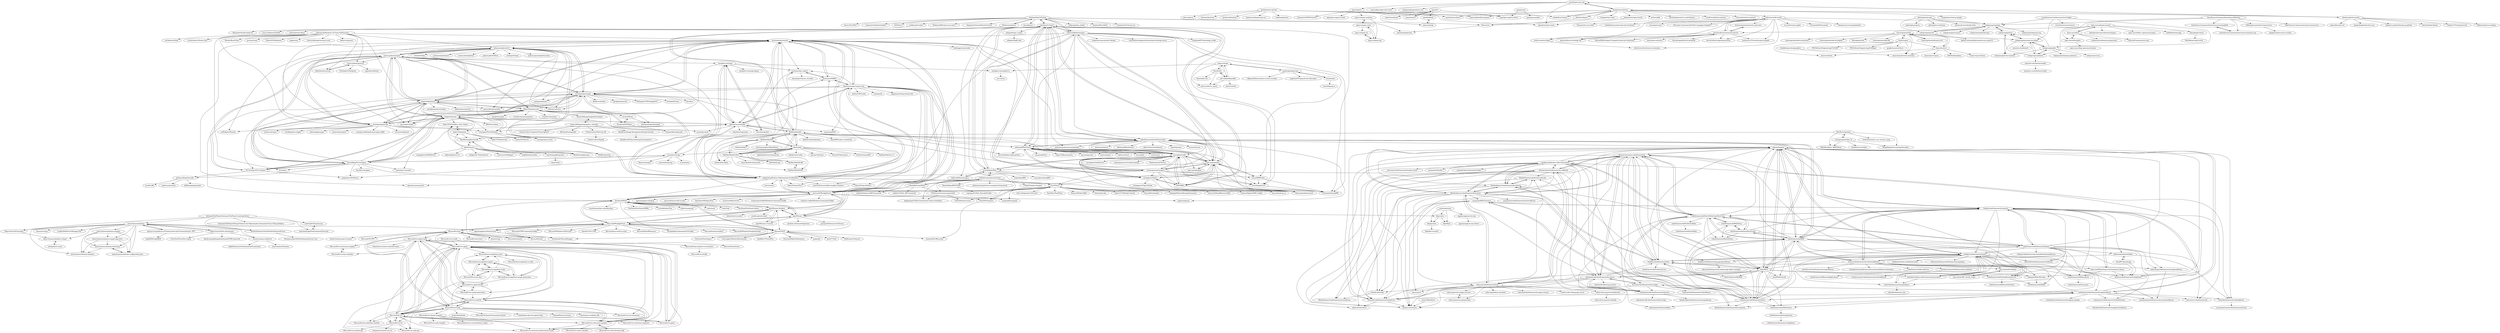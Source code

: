 digraph G {
"johnmpotter/npm-trends" -> "npm/download-counts"
"timqian/star-history" -> "timqian/star-history-plugin"
"timqian/star-history" -> "seladb/StarTrack-js"
"timqian/star-history" -> "caarlos0/starcharts" ["e"=1]
"timqian/star-history" -> "timqian/chart.xkcd" ["e"=1]
"timqian/star-history" -> "pvorb/npm-stat.com"
"timqian/star-history" -> "johnmpotter/npm-trends"
"timqian/star-history" -> "vdaubry/github-awards"
"timqian/star-history" -> "t9tio/cloudquery"
"timqian/star-history" -> "wei/socialify" ["e"=1]
"timqian/star-history" -> "jasonlong/isometric-contributions" ["e"=1]
"timqian/star-history" -> "t9tio/wewe"
"timqian/star-history" -> "vesoft-inc/github-statistics"
"timqian/star-history" -> "spencerkimball/stargazers"
"timqian/star-history" -> "cla-assistant/cla-assistant" ["e"=1]
"timqian/star-history" -> "orbit-love/orbit-model"
"tebelorg/TagUI-Python" -> "jtyoui/Jtyoui" ["e"=1]
"tebelorg/TagUI-Python" -> "Windsooon/cherry"
"tebelorg/TagUI-Python" -> "kelaberetiv/TagUI"
"tebelorg/TagUI-Python" -> "shihyu/python_ebook" ["e"=1]
"tebelorg/TagUI-Python" -> "t9tio/wewe"
"tebelorg/TagUI-Python" -> "OakwoodAI/Automagica"
"tebelorg/TagUI-Python" -> "chenshenhai/pictool" ["e"=1]
"tebelorg/TagUI-Python" -> "JacksonWuxs/DaPy" ["e"=1]
"tebelorg/TagUI-Python" -> "richshaw2015/oh-my-rss"
"tebelorg/TagUI-Python" -> "hustcc/PyG2Plot" ["e"=1]
"tebelorg/TagUI-Python" -> "mayeaux/videodownloader" ["e"=1]
"tebelorg/TagUI-Python" -> "5A59/Zvm" ["e"=1]
"tebelorg/TagUI-Python" -> "webfansplz/volute"
"tebelorg/TagUI-Python" -> "Mckinsey666/chart-race-react" ["e"=1]
"tebelorg/TagUI-Python" -> "kingname/GeneralNewsExtractor" ["e"=1]
"mhammond/pywin32" -> "pywinauto/pywinauto"
"mhammond/pywin32" -> "pyinstaller/pyinstaller" ["e"=1]
"mhammond/pywin32" -> "asweigart/pyautogui"
"mhammond/pywin32" -> "python-openxml/python-docx" ["e"=1]
"mhammond/pywin32" -> "boppreh/keyboard"
"mhammond/pywin32" -> "giampaolo/psutil" ["e"=1]
"mhammond/pywin32" -> "yinkaisheng/Python-UIAutomation-for-Windows"
"mhammond/pywin32" -> "Nuitka/Nuitka" ["e"=1]
"mhammond/pywin32" -> "pythonnet/pythonnet" ["e"=1]
"mhammond/pywin32" -> "wxWidgets/Phoenix" ["e"=1]
"mhammond/pywin32" -> "r0x0r/pywebview" ["e"=1]
"mhammond/pywin32" -> "cztomczak/cefpython" ["e"=1]
"mhammond/pywin32" -> "python-pillow/Pillow" ["e"=1]
"mhammond/pywin32" -> "xlwings/xlwings" ["e"=1]
"mhammond/pywin32" -> "moses-palmer/pynput"
"pywinauto/pywinauto" -> "yinkaisheng/Python-UIAutomation-for-Windows"
"pywinauto/pywinauto" -> "asweigart/pyautogui"
"pywinauto/pywinauto" -> "blackrosezy/gui-inspect-tool"
"pywinauto/pywinauto" -> "mhammond/pywin32"
"pywinauto/pywinauto" -> "pywinauto/SWAPY"
"pywinauto/pywinauto" -> "microsoft/WinAppDriver"
"pywinauto/pywinauto" -> "AirtestProject/Airtest" ["e"=1]
"pywinauto/pywinauto" -> "shidenggui/easytrader" ["e"=1]
"pywinauto/pywinauto" -> "openatx/uiautomator2" ["e"=1]
"pywinauto/pywinauto" -> "pywinauto/py_inspect"
"pywinauto/pywinauto" -> "glitchassassin/lackey"
"pywinauto/pywinauto" -> "boppreh/keyboard"
"pywinauto/pywinauto" -> "atinfo/awesome-test-automation" ["e"=1]
"pywinauto/pywinauto" -> "robotframework/robotframework"
"pywinauto/pywinauto" -> "r0x0r/pywebview" ["e"=1]
"ppodgorsek/docker-robot-framework" -> "joonvena/robotframework-docker-action"
"ppodgorsek/docker-robot-framework" -> "damies13/rfswarm"
"ppodgorsek/docker-robot-framework" -> "adrianyorke/robotframework-cookbook"
"ppodgorsek/docker-robot-framework" -> "fkromer/awesome-robotframework"
"ppodgorsek/docker-robot-framework" -> "asyrjasalo/rfdocker"
"ppodgorsek/docker-robot-framework" -> "Snooz82/robotframework-datadriver"
"ppodgorsek/docker-robot-framework" -> "MarketSquare/robotframework-robocop"
"ppodgorsek/docker-robot-framework" -> "ypasmk/robot-framework-docker"
"ppodgorsek/docker-robot-framework" -> "MarketSquare/robotframework-browser"
"ppodgorsek/docker-robot-framework" -> "adiralashiva8/robotframework-historic"
"ppodgorsek/docker-robot-framework" -> "adiralashiva8/robotframework-metrics"
"ppodgorsek/docker-robot-framework" -> "mkorpela/pabot"
"ppodgorsek/docker-robot-framework" -> "xyb/robotframework-debuglibrary"
"ppodgorsek/docker-robot-framework" -> "robocorp/robotframework-lsp"
"ppodgorsek/docker-robot-framework" -> "robotframework/HowToWriteGoodTestCases"
"blackrosezy/gui-inspect-tool" -> "pywinauto/pywinauto"
"blackrosezy/gui-inspect-tool" -> "yinkaisheng/Python-UIAutomation-for-Windows"
"blackrosezy/gui-inspect-tool" -> "pywinauto/SWAPY"
"blackrosezy/gui-inspect-tool" -> "pywinauto/py_inspect"
"blackrosezy/gui-inspect-tool" -> "fangchaooo/zh-pywinauto-doc"
"blackrosezy/gui-inspect-tool" -> "glitchassassin/lackey"
"blackrosezy/gui-inspect-tool" -> "microsoft/WinAppDriver"
"blackrosezy/gui-inspect-tool" -> "2gis/Winium.Desktop"
"blackrosezy/gui-inspect-tool" -> "asweigart/pyautogui"
"blackrosezy/gui-inspect-tool" -> "xcgspring/AXUI"
"blackrosezy/gui-inspect-tool" -> "TestStack/White"
"blackrosezy/gui-inspect-tool" -> "nladuo/THSTrader" ["e"=1]
"blackrosezy/gui-inspect-tool" -> "microsoft/accessibility-insights-windows" ["e"=1]
"blackrosezy/gui-inspect-tool" -> "2gis/Winium"
"blackrosezy/gui-inspect-tool" -> "rainx/pytdx" ["e"=1]
"moses-palmer/pynput" -> "PyUserInput/PyUserInput"
"moses-palmer/pynput" -> "boppreh/keyboard"
"moses-palmer/pynput" -> "boppreh/mouse"
"moses-palmer/pynput" -> "asweigart/pyautogui"
"moses-palmer/pynput" -> "SavinaRoja/PyUserInput"
"moses-palmer/pynput" -> "asweigart/pyperclip"
"moses-palmer/pynput" -> "moses-palmer/pystray"
"moses-palmer/pynput" -> "spyoungtech/ahk" ["e"=1]
"moses-palmer/pynput" -> "asweigart/PyGetWindow"
"moses-palmer/pynput" -> "pywinauto/pywinauto"
"moses-palmer/pynput" -> "mhammond/pywin32"
"moses-palmer/pynput" -> "BoboTiG/python-mss"
"moses-palmer/pynput" -> "autopilot-rs/autopy"
"moses-palmer/pynput" -> "glitchassassin/lackey"
"moses-palmer/pynput" -> "yinkaisheng/Python-UIAutomation-for-Windows"
"todogroup/ospology" -> "todogroup/todogroup.org"
"todogroup/ospology" -> "todogroup/ospolandscape"
"todogroup/ospology" -> "todogroup/ospo101"
"todogroup/ospology" -> "todogroup/policies"
"todogroup/ospology" -> "todogroup/governance"
"kelaberetiv/TagUI" -> "tebelorg/RPA-Python"
"kelaberetiv/TagUI" -> "saucepleez/taskt"
"kelaberetiv/TagUI" -> "open-rpa/openrpa"
"kelaberetiv/TagUI" -> "automagica/automagica"
"kelaberetiv/TagUI" -> "robotframework/robotframework"
"kelaberetiv/TagUI" -> "arviedelgado/Roro"
"kelaberetiv/TagUI" -> "OakwoodAI/Automagica"
"kelaberetiv/TagUI" -> "robocorp/rpaframework" ["e"=1]
"kelaberetiv/TagUI" -> "tebelorg/TagUI-Python"
"kelaberetiv/TagUI" -> "RaiMan/SikuliX1"
"kelaberetiv/TagUI" -> "A9T9/RPA"
"kelaberetiv/TagUI" -> "adegard/tagui_scripts"
"kelaberetiv/TagUI" -> "OakwoodAI/automagica"
"kelaberetiv/TagUI" -> "arviedelgado/roro"
"kelaberetiv/TagUI" -> "tfreitasleal/sharpRPA"
"open-rpa/openrpa" -> "saucepleez/taskt"
"open-rpa/openrpa" -> "open-rpa/openflow"
"open-rpa/openrpa" -> "kelaberetiv/TagUI"
"open-rpa/openrpa" -> "aisingapore/TagUI"
"open-rpa/openrpa" -> "robocorp/rpaframework" ["e"=1]
"open-rpa/openrpa" -> "tebelorg/RPA-Python"
"open-rpa/openrpa" -> "automagica/automagica"
"open-rpa/openrpa" -> "A9T9/RPA"
"open-rpa/openrpa" -> "robotframework/robotframework"
"open-rpa/openrpa" -> "tfreitasleal/sharpRPA"
"open-rpa/openrpa" -> "rpa-ai/RPAStudio"
"open-rpa/openrpa" -> "arviedelgado/roro"
"open-rpa/openrpa" -> "OakwoodAI/Automagica"
"open-rpa/openrpa" -> "FlaUI/FlaUI"
"open-rpa/openrpa" -> "arviedelgado/Roro"
"vdaubry/github-awards" -> "pvorb/npm-stat.com"
"vdaubry/github-awards" -> "igrigorik/githubarchive.org" ["e"=1]
"vdaubry/github-awards" -> "thank-you-github/thank-you-github" ["e"=1]
"vdaubry/github-awards" -> "abritinthebay/datejs" ["e"=1]
"vdaubry/github-awards" -> "thinker3197/progressively" ["e"=1]
"vdaubry/github-awards" -> "k0kubun/gitstar-ranking"
"vdaubry/github-awards" -> "timqian/star-history"
"vdaubry/github-awards" -> "jaebradley/uber-cli" ["e"=1]
"bode135/pydamo" -> "bode135/VirtualKey_with_Ctypes"
"bode135/pydamo" -> "bode135/YellowCard"
"bode135/pydamo" -> "BestBurning/kmclassdll"
"bode135/pydamo" -> "WallBreaker2/op" ["e"=1]
"ddxoft/master" -> "BestBurning/kmclassdll"
"ddxoft/master" -> "hedgar2017/loki-hidriver" ["e"=1]
"ddxoft/master" -> "BestBurning/kmclass"
"ddxoft/master" -> "bode135/pydamo"
"ddxoft/master" -> "armvirus/SinMapper" ["e"=1]
"ddxoft/master" -> "nbqofficial/norsefire" ["e"=1]
"ddxoft/master" -> "dengqizhou30/HIDDriver" ["e"=1]
"ddxoft/master" -> "ekknod/logitech-cve" ["e"=1]
"ddxoft/master" -> "bode135/VirtualKey_with_Ctypes"
"ddxoft/master" -> "WallBreaker2/op" ["e"=1]
"ddxoft/master" -> "starofrainnight/pywinio"
"boppreh/keyboard" -> "boppreh/mouse"
"boppreh/keyboard" -> "moses-palmer/pynput"
"boppreh/keyboard" -> "asweigart/pyautogui"
"boppreh/keyboard" -> "asweigart/pyperclip"
"boppreh/keyboard" -> "spyoungtech/ahk" ["e"=1]
"boppreh/keyboard" -> "pywinauto/pywinauto"
"boppreh/keyboard" -> "mhammond/pywin32"
"boppreh/keyboard" -> "BoboTiG/python-mss"
"boppreh/keyboard" -> "pyinstaller/pyinstaller" ["e"=1]
"boppreh/keyboard" -> "SavinaRoja/PyUserInput"
"boppreh/keyboard" -> "r0x0r/pywebview" ["e"=1]
"boppreh/keyboard" -> "tartley/colorama" ["e"=1]
"boppreh/keyboard" -> "gorakhargosh/watchdog" ["e"=1]
"boppreh/keyboard" -> "dddomodossola/remi" ["e"=1]
"boppreh/keyboard" -> "PyUserInput/PyUserInput"
"ra1nty/DXcam" -> "SerpentAI/D3DShot"
"ra1nty/DXcam" -> "mherkazandjian/fastgrab"
"Microsoft/team-explorer-everywhere" -> "Microsoft/vso-intellij"
"asweigart/pyautogui" -> "pywinauto/pywinauto"
"asweigart/pyautogui" -> "boppreh/keyboard"
"asweigart/pyautogui" -> "mhammond/pywin32"
"asweigart/pyautogui" -> "moses-palmer/pynput"
"asweigart/pyautogui" -> "pyinstaller/pyinstaller" ["e"=1]
"asweigart/pyautogui" -> "asweigart/pyperclip"
"asweigart/pyautogui" -> "yinkaisheng/Python-UIAutomation-for-Windows"
"asweigart/pyautogui" -> "microsoft/playwright-python" ["e"=1]
"asweigart/pyautogui" -> "PySimpleGUI/PySimpleGUI" ["e"=1]
"asweigart/pyautogui" -> "giampaolo/psutil" ["e"=1]
"asweigart/pyautogui" -> "chriskiehl/Gooey" ["e"=1]
"asweigart/pyautogui" -> "kivy/kivy" ["e"=1]
"asweigart/pyautogui" -> "dbader/schedule" ["e"=1]
"asweigart/pyautogui" -> "google/python-fire" ["e"=1]
"asweigart/pyautogui" -> "r0x0r/pywebview" ["e"=1]
"FlaUI/FlaUI" -> "FlaUI/FlaUInspect"
"FlaUI/FlaUI" -> "microsoft/WinAppDriver"
"FlaUI/FlaUI" -> "TestStack/White"
"FlaUI/FlaUI" -> "snoopwpf/snoopwpf" ["e"=1]
"FlaUI/FlaUI" -> "mrlacey/Rapid-XAML-Toolkit" ["e"=1]
"FlaUI/FlaUI" -> "benruehl/adonis-ui" ["e"=1]
"FlaUI/FlaUI" -> "beto-rodriguez/LiveCharts2" ["e"=1]
"FlaUI/FlaUI" -> "XamlFlair/XamlFlair" ["e"=1]
"FlaUI/FlaUI" -> "yinkaisheng/Python-UIAutomation-for-Windows"
"FlaUI/FlaUI" -> "Kinnara/ModernWpf" ["e"=1]
"FlaUI/FlaUI" -> "dotnet/pinvoke" ["e"=1]
"FlaUI/FlaUI" -> "ghost1372/HandyControls" ["e"=1]
"FlaUI/FlaUI" -> "bezzad/Downloader" ["e"=1]
"FlaUI/FlaUI" -> "spiegelp/MaterialDesignExtensions" ["e"=1]
"FlaUI/FlaUI" -> "microsoft/XamlBehaviorsWpf" ["e"=1]
"microsoft/WinAppDriver" -> "FlaUI/FlaUI"
"microsoft/WinAppDriver" -> "pywinauto/pywinauto"
"microsoft/WinAppDriver" -> "yinkaisheng/Python-UIAutomation-for-Windows"
"microsoft/WinAppDriver" -> "FlaUI/FlaUInspect"
"microsoft/WinAppDriver" -> "TestStack/White"
"microsoft/WinAppDriver" -> "blackrosezy/gui-inspect-tool"
"microsoft/WinAppDriver" -> "windows-toolkit/WindowsCommunityToolkit" ["e"=1]
"microsoft/WinAppDriver" -> "2gis/Winium"
"microsoft/WinAppDriver" -> "appium/appium-desktop" ["e"=1]
"microsoft/WinAppDriver" -> "microsoft/microsoft-ui-xaml" ["e"=1]
"microsoft/WinAppDriver" -> "SpecFlowOSS/SpecFlow" ["e"=1]
"microsoft/WinAppDriver" -> "reactiveui/ReactiveUI" ["e"=1]
"microsoft/WinAppDriver" -> "CommunityToolkit/WindowsCommunityToolkit" ["e"=1]
"microsoft/WinAppDriver" -> "appium/appium" ["e"=1]
"microsoft/WinAppDriver" -> "snoopwpf/snoopwpf" ["e"=1]
"OakwoodAI/Automagica" -> "kelaberetiv/TagUI"
"OakwoodAI/Automagica" -> "arviedelgado/Roro"
"OakwoodAI/Automagica" -> "tebelorg/TagUI-Python"
"OakwoodAI/Automagica" -> "open-rpa/openrpa"
"OakwoodAI/Automagica" -> "saucepleez/taskt"
"OakwoodAI/Automagica" -> "robotframework/robotframework"
"OakwoodAI/Automagica" -> "rpa-ai/RPAStudio"
"OakwoodAI/Automagica" -> "pywinauto/pywinauto"
"OakwoodAI/Automagica" -> "tfreitasleal/sharpRPA"
"OakwoodAI/Automagica" -> "arpitjindal97/technology_books" ["e"=1]
"OakwoodAI/Automagica" -> "tebelorg/RPA-Python"
"OakwoodAI/Automagica" -> "arviedelgado/roro"
"OakwoodAI/Automagica" -> "teoga/awesome-product-design" ["e"=1]
"OakwoodAI/Automagica" -> "yinkaisheng/Python-UIAutomation-for-Windows"
"OakwoodAI/Automagica" -> "machinelearningmindset/machine-learning-course" ["e"=1]
"robotframework/robotframework" -> "robotframework/RIDE"
"robotframework/robotframework" -> "robotframework/SeleniumLibrary"
"robotframework/robotframework" -> "kelaberetiv/TagUI"
"robotframework/robotframework" -> "tebelorg/RPA-Python"
"robotframework/robotframework" -> "open-rpa/openrpa"
"robotframework/robotframework" -> "mkorpela/pabot"
"robotframework/robotframework" -> "atinfo/awesome-test-automation" ["e"=1]
"robotframework/robotframework" -> "appium/appium" ["e"=1]
"robotframework/robotframework" -> "pytest-dev/pytest" ["e"=1]
"robotframework/robotframework" -> "SeleniumHQ/selenium" ["e"=1]
"robotframework/robotframework" -> "allure-framework/allure2" ["e"=1]
"robotframework/robotframework" -> "robocorp/rpaframework" ["e"=1]
"robotframework/robotframework" -> "saucepleez/taskt"
"robotframework/robotframework" -> "apache/jmeter" ["e"=1]
"robotframework/robotframework" -> "locustio/locust" ["e"=1]
"ObjectivityLtd/Test.Automation" -> "sayems/csharp.webdriver"
"ObjectivityLtd/Test.Automation" -> "ProtoTest/ProtoTest.Golem"
"ObjectivityLtd/Test.Automation" -> "AmolLearning/SampleSeleniumPOMFramework"
"ObjectivityLtd/Test.Automation" -> "atata-framework/atata"
"atata-framework/atata" -> "atata-framework/atata-samples"
"atata-framework/atata" -> "atata-framework/atata-sample-app-tests"
"atata-framework/atata" -> "ObjectivityLtd/Ocaramba"
"atata-framework/atata" -> "sayems/csharp.webdriver"
"atata-framework/atata" -> "ObjectivityLtd/Test.Automation"
"atata-framework/atata" -> "atata-framework/atata-bootstrap"
"atata-framework/atata" -> "rosolko/WebDriverManager.Net"
"atata-framework/atata" -> "atata-framework/atata-configuration-json"
"atata-framework/atata" -> "atata-framework/atata-kendoui"
"atata-framework/atata" -> "featurist/coypu" ["e"=1]
"atata-framework/atata" -> "dariusz-wozniak/List-of-Testing-Tools-and-Frameworks-for-.NET"
"atata-framework/atata" -> "allure-framework/allure-csharp"
"atata-framework/atata" -> "DotNetSeleniumTools/DotNetSeleniumExtras"
"atata-framework/atata" -> "appium/appium-dotnet-driver"
"atata-framework/atata-samples" -> "atata-framework/atata-bootstrap"
"atata-framework/atata-samples" -> "atata-framework/atata-configuration-json"
"atata-framework/atata-samples" -> "atata-framework/atata-sample-app-tests"
"atata-framework/atata-samples" -> "atata-framework/atata-kendoui"
"sayems/csharp.webdriver" -> "eddif/SeleniumTestAutomationFramework"
"sayems/csharp.webdriver" -> "rahernandez/Selenium"
"Microsoft/azure-pipelines-tasks" -> "Microsoft/azure-pipelines-task-lib"
"Microsoft/azure-pipelines-tasks" -> "Microsoft/azure-pipelines-agent"
"Microsoft/azure-pipelines-tasks" -> "Microsoft/azure-pipelines-yaml"
"Microsoft/azure-pipelines-tasks" -> "Microsoft/azure-pipelines-image-generation"
"Microsoft/azure-pipelines-tasks" -> "MicrosoftDocs/vsts-docs"
"bode135/VirtualKey_with_Ctypes" -> "bode135/pydamo"
"Narsil/rdev" -> "enigo-rs/enigo"
"Narsil/rdev" -> "ostrosco/device_query"
"Narsil/rdev" -> "obv-mikhail/InputBot"
"Narsil/rdev" -> "fulara/mki-rust"
"SavinaRoja/PyUserInput" -> "PyUserInput/PyUserInput"
"SavinaRoja/PyUserInput" -> "pepijndevos/PyMouse"
"SavinaRoja/PyUserInput" -> "moses-palmer/pynput"
"SavinaRoja/PyUserInput" -> "msanders/autopy"
"SavinaRoja/PyUserInput" -> "boppreh/keyboard"
"SavinaRoja/PyUserInput" -> "boppreh/mouse"
"SavinaRoja/PyUserInput" -> "asweigart/pyautogui"
"SavinaRoja/PyUserInput" -> "ponty/pyscreenshot"
"SavinaRoja/PyUserInput" -> "pywinauto/pywinauto"
"SavinaRoja/PyUserInput" -> "python-xlib/python-xlib"
"SavinaRoja/PyUserInput" -> "kivy/plyer" ["e"=1]
"SavinaRoja/PyUserInput" -> "BoboTiG/python-mss"
"SavinaRoja/PyUserInput" -> "yinkaisheng/Python-UIAutomation-for-Windows"
"SavinaRoja/PyUserInput" -> "kivy/kivy-designer" ["e"=1]
"SavinaRoja/PyUserInput" -> "glitchassassin/lackey"
"boppreh/mouse" -> "boppreh/keyboard"
"boppreh/mouse" -> "moses-palmer/pynput"
"boppreh/mouse" -> "spyoungtech/ahk" ["e"=1]
"boppreh/mouse" -> "BoboTiG/python-mss"
"boppreh/mouse" -> "asweigart/PyGetWindow"
"boppreh/mouse" -> "bode135/pydamo"
"boppreh/mouse" -> "glitchassassin/lackey"
"boppreh/mouse" -> "bode135/VirtualKey_with_Ctypes"
"boppreh/mouse" -> "asweigart/pyautogui"
"boppreh/mouse" -> "asweigart/pyperclip"
"boppreh/mouse" -> "PyUserInput/PyUserInput"
"boppreh/mouse" -> "SavinaRoja/PyUserInput"
"boppreh/mouse" -> "pywinauto/pywinauto"
"boppreh/mouse" -> "996refuse/zheye" ["e"=1]
"boppreh/mouse" -> "jacexh/pyautoit"
"pywinauto/SWAPY" -> "pywinauto/py_inspect"
"pywinauto/SWAPY" -> "pywinauto/pywinauto"
"pywinauto/SWAPY" -> "blackrosezy/gui-inspect-tool"
"TestStack/White" -> "Roemer/FlaUI"
"TestStack/White" -> "FlaUI/FlaUI"
"TestStack/White" -> "Microsoft/WinAppDriver"
"TestStack/White" -> "TestStack/TestStack.BDDfy" ["e"=1]
"TestStack/White" -> "techtalk/SpecFlow" ["e"=1]
"TestStack/White" -> "2gis/Winium.Desktop"
"TestStack/White" -> "microsoft/WinAppDriver"
"TestStack/White" -> "cplotts/snoopwpf" ["e"=1]
"TestStack/White" -> "2gis/Winium"
"TestStack/White" -> "nunit/nunit" ["e"=1]
"TestStack/White" -> "Fody/Fody" ["e"=1]
"TestStack/White" -> "FlauTech/FlaUInspect"
"TestStack/White" -> "TestStack/TestStack.Seleno" ["e"=1]
"TestStack/White" -> "machine/machine.specifications" ["e"=1]
"TestStack/White" -> "TestStack/UIAComWrapper"
"PyUserInput/PyUserInput" -> "SavinaRoja/PyUserInput"
"PyUserInput/PyUserInput" -> "moses-palmer/pynput"
"PyUserInput/PyUserInput" -> "pepijndevos/PyMouse"
"PyUserInput/PyUserInput" -> "python-xlib/python-xlib"
"PyUserInput/PyUserInput" -> "boppreh/mouse"
"unickq/allure-nunit" -> "allure-framework/allure-csharp"
"saucepleez/taskt" -> "open-rpa/openrpa"
"saucepleez/taskt" -> "kelaberetiv/TagUI"
"saucepleez/taskt" -> "tfreitasleal/sharpRPA"
"saucepleez/taskt" -> "arviedelgado/Roro"
"saucepleez/taskt" -> "saucepleez/tasktServer"
"saucepleez/taskt" -> "automagica/automagica"
"saucepleez/taskt" -> "arviedelgado/roro"
"saucepleez/taskt" -> "aisingapore/TagUI"
"saucepleez/taskt" -> "tebelorg/RPA-Python"
"saucepleez/taskt" -> "open-rpa/openflow"
"saucepleez/taskt" -> "robocorp/rpaframework" ["e"=1]
"saucepleez/taskt" -> "A9T9/RPA"
"saucepleez/taskt" -> "robotframework/robotframework"
"saucepleez/taskt" -> "baimingxuan/vue3-admin-design" ["e"=1]
"saucepleez/taskt" -> "HandsomeLeft/Veaser" ["e"=1]
"moses-palmer/pystray" -> "Infinidat/infi.systray"
"moses-palmer/pystray" -> "ragardner/tksheet" ["e"=1]
"moses-palmer/pystray" -> "PySimpleGUI/psgtray"
"amzn/oss-attribution-builder" -> "amzn/oss-contribution-tracker"
"sikuli/sikuli" -> "RaiMan/SikuliX-2014"
"sikuli/sikuli" -> "RaiMan/SikuliX2"
"sikuli/sikuli" -> "RaiMan/SikuliX1"
"sikuli/sikuli" -> "RaiMan/SikuliX-IDE"
"sikuli/sikuli" -> "sikuli/sikuli-slides"
"sikuli/sikuli" -> "pywinauto/pywinauto"
"sikuli/sikuli" -> "NetEaseGame/ATX" ["e"=1]
"sikuli/sikuli" -> "RaiMan/Sikuli12.11"
"sikuli/sikuli" -> "AirtestProject/Poco" ["e"=1]
"sikuli/sikuli" -> "RaiMan/SikuliX-API"
"sikuli/sikuli" -> "lightbody/browsermob-proxy" ["e"=1]
"sikuli/sikuli" -> "msanders/autopy"
"sikuli/sikuli" -> "alibaba/uirecorder" ["e"=1]
"sikuli/sikuli" -> "jayway/robotium" ["e"=1]
"sikuli/sikuli" -> "Tencent/GAutomator" ["e"=1]
"msanders/autopy" -> "autopilot-rs/autopy"
"msanders/autopy" -> "SavinaRoja/PyUserInput"
"msanders/autopy" -> "everydo/ztq" ["e"=1]
"msanders/autopy" -> "Riamse/autopy3"
"msanders/autopy" -> "pepijndevos/PyMouse"
"msanders/autopy" -> "pywinauto/SWAPY"
"msanders/autopy" -> "esnme/ultramysql" ["e"=1]
"BoboTiG/python-mss" -> "boppreh/mouse"
"BoboTiG/python-mss" -> "SerpentAI/D3DShot"
"BoboTiG/python-mss" -> "ra1nty/DXcam"
"BoboTiG/python-mss" -> "ponty/pyscreenshot"
"BoboTiG/python-mss" -> "boppreh/keyboard"
"BoboTiG/python-mss" -> "asweigart/PyGetWindow"
"BoboTiG/python-mss" -> "spyoungtech/ahk" ["e"=1]
"BoboTiG/python-mss" -> "moses-palmer/pynput"
"BoboTiG/python-mss" -> "asweigart/pyautogui"
"BoboTiG/python-mss" -> "learncodebygaming/pydirectinput"
"BoboTiG/python-mss" -> "imageio/imageio" ["e"=1]
"BoboTiG/python-mss" -> "mherkazandjian/fastgrab"
"BoboTiG/python-mss" -> "n1nj4sec/pymemimporter" ["e"=1]
"BoboTiG/python-mss" -> "SerpentAI/sneakysnek"
"BoboTiG/python-mss" -> "n1nj4sec/memorpy" ["e"=1]
"obv-mikhail/InputBot" -> "enigo-rs/enigo"
"obv-mikhail/InputBot" -> "Narsil/rdev"
"obv-mikhail/InputBot" -> "ostrosco/device_query"
"obv-mikhail/InputBot" -> "ItayGarin/ktrl" ["e"=1]
"tebelorg/RPA-Python" -> "kelaberetiv/TagUI"
"tebelorg/RPA-Python" -> "open-rpa/openrpa"
"tebelorg/RPA-Python" -> "automagica/automagica"
"tebelorg/RPA-Python" -> "robotframework/robotframework"
"tebelorg/RPA-Python" -> "robocorp/rpaframework" ["e"=1]
"tebelorg/RPA-Python" -> "saucepleez/taskt"
"tebelorg/RPA-Python" -> "aisingapore/TagUI"
"tebelorg/RPA-Python" -> "microsoft/playwright-python" ["e"=1]
"tebelorg/RPA-Python" -> "lux-org/lux" ["e"=1]
"tebelorg/RPA-Python" -> "vaexio/vaex" ["e"=1]
"tebelorg/RPA-Python" -> "axa-group/Parsr" ["e"=1]
"tebelorg/RPA-Python" -> "taojy123/KeymouseGo" ["e"=1]
"tebelorg/RPA-Python" -> "pycaret/pycaret" ["e"=1]
"tebelorg/RPA-Python" -> "holoviz/panel" ["e"=1]
"tebelorg/RPA-Python" -> "online-ml/river" ["e"=1]
"Microsoft/vstest" -> "Microsoft/testfx"
"Microsoft/vstest" -> "Microsoft/vstest-docs"
"Microsoft/vstest" -> "dotnet/swag" ["e"=1]
"Microsoft/vstest" -> "Microsoft/extendvs" ["e"=1]
"Microsoft/vstest" -> "dotnet/roslyn-project-system" ["e"=1]
"Microsoft/vstest" -> "Microsoft/VS-PPT" ["e"=1]
"Microsoft/vstest" -> "Microsoft/vsts-tasks"
"Microsoft/vstest" -> "Microsoft/vso-agent-tasks"
"Microsoft/vstest" -> "Microsoft/WinAppDriver"
"dmitryvinn/awesome-dev-advocacy" -> "devrelcollective/awesome-devrel"
"enigo-rs/enigo" -> "Narsil/rdev"
"enigo-rs/enigo" -> "obv-mikhail/InputBot"
"enigo-rs/enigo" -> "ostrosco/device_query"
"enigo-rs/enigo" -> "quadrupleslap/scrap"
"enigo-rs/enigo" -> "autopilot-rs/autopilot-rs"
"t9tio/cloudquery" -> "t9tio/wewe"
"Infinidat/infi.systray" -> "moses-palmer/pystray"
"open-sauced/hot" -> "open-sauced/insights"
"open-sauced/hot" -> "MizouziE/energy-prices-api"
"open-sauced/hot" -> "codinasion/codinasion-programme"
"open-sauced/hot" -> "open-sauced/open-sauced"
"autopilot-rs/autopy" -> "intra2net/guibot"
"autopilot-rs/autopy" -> "autopilot-rs/autopy-legacy"
"autopilot-rs/autopy" -> "autopilot-rs/autopilot-rs"
"autopilot-rs/autopy" -> "glitchassassin/lackey"
"autopilot-rs/autopy" -> "msanders/autopy"
"autopilot-rs/autopy" -> "asweigart/pyscreeze"
"autopilot-rs/autopy" -> "pywinauto/py_inspect"
"devrelcollective/awesome-devrel" -> "npentrel/devrel-strategy-sbs"
"devrelcollective/awesome-devrel" -> "dmitryvinn/awesome-dev-advocacy"
"devrelcollective/awesome-devrel" -> "devrelcollective/getting-started"
"devrelcollective/awesome-devrel" -> "orbit-love/orbit-model"
"devrelcollective/awesome-devrel" -> "jansche/oss-advisors"
"devrelcollective/awesome-devrel" -> "orbit-love/devrel-kpis"
"devrelcollective/awesome-devrel" -> "konradsopala/devrel-notebook"
"devrelcollective/awesome-devrel" -> "MurtzaM/Developer-Evangelist-Interview-Questions"
"devrelcollective/awesome-devrel" -> "hacktivist123/content-plan-example" ["e"=1]
"mkorpela/pabot" -> "fkromer/awesome-robotframework"
"mkorpela/pabot" -> "boakley/robotframework-hub"
"mkorpela/pabot" -> "robotframework/PythonRemoteServer"
"mkorpela/pabot" -> "nokia/RED"
"mkorpela/pabot" -> "robotframework/RIDE"
"mkorpela/pabot" -> "MarketSquare/robotframework-browser"
"mkorpela/pabot" -> "boakley/robotframework-lint"
"mkorpela/pabot" -> "mkorpela/RoboMachine"
"mkorpela/pabot" -> "adiralashiva8/robotframework-metrics"
"mkorpela/pabot" -> "MarketSquare/robotframework-robocop"
"mkorpela/pabot" -> "robotframework/SeleniumLibrary"
"mkorpela/pabot" -> "bulkan/robotframework-requests"
"mkorpela/pabot" -> "Snooz82/robotframework-datadriver"
"mkorpela/pabot" -> "serhatbolsu/robotframework-appiumlibrary"
"mkorpela/pabot" -> "xyb/robotframework-debuglibrary"
"robotframework/RIDE" -> "nokia/RED"
"robotframework/RIDE" -> "robotframework/robotframework"
"robotframework/RIDE" -> "boakley/robotframework-hub"
"robotframework/RIDE" -> "mkorpela/pabot"
"robotframework/RIDE" -> "robotframework/SeleniumLibrary"
"robotframework/RIDE" -> "bulkan/robotframework-requests"
"robotframework/RIDE" -> "rtomac/robotframework-selenium2library"
"robotframework/RIDE" -> "robotframework/HowToWriteGoodTestCases"
"robotframework/RIDE" -> "robotframework/PythonRemoteServer"
"robotframework/RIDE" -> "robotframework/SSHLibrary"
"robotframework/RIDE" -> "HelioGuilherme66/RIDE"
"robotframework/RIDE" -> "robotframework/Selenium2Library"
"robotframework/RIDE" -> "small99/AutoLink" ["e"=1]
"robotframework/RIDE" -> "robotframework/QuickStartGuide"
"robotframework/RIDE" -> "fkromer/awesome-robotframework"
"robotframework/SeleniumLibrary" -> "robotframework/robotframework"
"robotframework/SeleniumLibrary" -> "robotframework/RIDE"
"robotframework/SeleniumLibrary" -> "mkorpela/pabot"
"robotframework/SeleniumLibrary" -> "robotframework/HowToWriteGoodTestCases"
"robotframework/SeleniumLibrary" -> "fkromer/awesome-robotframework"
"robotframework/SeleniumLibrary" -> "MarketSquare/robotframework-browser"
"robotframework/SeleniumLibrary" -> "serhatbolsu/robotframework-appiumlibrary"
"robotframework/SeleniumLibrary" -> "robotframework/SSHLibrary"
"robotframework/SeleniumLibrary" -> "nokia/RED"
"robotframework/SeleniumLibrary" -> "boakley/robotframework-lint"
"robotframework/SeleniumLibrary" -> "MarketSquare/robotframework-requests"
"robotframework/SeleniumLibrary" -> "robotframework/Selenium2Library"
"robotframework/SeleniumLibrary" -> "seleniumbase/SeleniumBase" ["e"=1]
"robotframework/SeleniumLibrary" -> "robotframework/WebDemo"
"robotframework/SeleniumLibrary" -> "ppodgorsek/docker-robot-framework"
"asweigart/pyperclip" -> "asweigart/pyautogui"
"asweigart/pyperclip" -> "boppreh/keyboard"
"asweigart/pyperclip" -> "moses-palmer/pynput"
"asweigart/pyperclip" -> "terryyin/clipboard"
"asweigart/pyperclip" -> "asweigart/pyscreeze"
"asweigart/pyperclip" -> "boppreh/mouse"
"asweigart/pyperclip" -> "wxWidgets/Phoenix" ["e"=1]
"asweigart/pyperclip" -> "tartley/colorama" ["e"=1]
"asweigart/pyperclip" -> "asweigart/PyGetWindow"
"asweigart/pyperclip" -> "un33k/python-slugify" ["e"=1]
"asweigart/pyperclip" -> "robertlugg/easygui" ["e"=1]
"asweigart/pyperclip" -> "pywinauto/pywinauto"
"asweigart/pyperclip" -> "jmoiron/humanize" ["e"=1]
"asweigart/pyperclip" -> "mhammond/pywin32"
"asweigart/pyperclip" -> "prompt-toolkit/python-prompt-toolkit" ["e"=1]
"automagica/automagica" -> "saucepleez/taskt"
"automagica/automagica" -> "open-rpa/openrpa"
"automagica/automagica" -> "kelaberetiv/TagUI"
"automagica/automagica" -> "tebelorg/RPA-Python"
"automagica/automagica" -> "robocorp/rpaframework" ["e"=1]
"automagica/automagica" -> "robotframework/robotframework"
"automagica/automagica" -> "aisingapore/TagUI"
"automagica/automagica" -> "arviedelgado/roro"
"automagica/automagica" -> "rpa-ai/RPAStudio"
"automagica/automagica" -> "pywinauto/pywinauto"
"automagica/automagica" -> "seleniumbase/SeleniumBase" ["e"=1]
"automagica/automagica" -> "A9T9/RPA"
"automagica/automagica" -> "RaiMan/SikuliX1"
"automagica/automagica" -> "FlaUI/FlaUI"
"automagica/automagica" -> "yinkaisheng/Python-UIAutomation-for-Windows"
"yinkaisheng/Python-UIAutomation-for-Windows" -> "pywinauto/pywinauto"
"yinkaisheng/Python-UIAutomation-for-Windows" -> "blackrosezy/gui-inspect-tool"
"yinkaisheng/Python-UIAutomation-for-Windows" -> "microsoft/WinAppDriver"
"yinkaisheng/Python-UIAutomation-for-Windows" -> "FlaUI/FlaUI"
"yinkaisheng/Python-UIAutomation-for-Windows" -> "openatx/uiautomator2" ["e"=1]
"yinkaisheng/Python-UIAutomation-for-Windows" -> "asweigart/pyautogui"
"yinkaisheng/Python-UIAutomation-for-Windows" -> "glitchassassin/lackey"
"yinkaisheng/Python-UIAutomation-for-Windows" -> "mhammond/pywin32"
"yinkaisheng/Python-UIAutomation-for-Windows" -> "pywinauto/py_inspect"
"yinkaisheng/Python-UIAutomation-for-Windows" -> "cluic/wxauto" ["e"=1]
"yinkaisheng/Python-UIAutomation-for-Windows" -> "AirtestProject/Airtest" ["e"=1]
"yinkaisheng/Python-UIAutomation-for-Windows" -> "AirtestProject/Poco" ["e"=1]
"yinkaisheng/Python-UIAutomation-for-Windows" -> "pywinauto/SWAPY"
"yinkaisheng/Python-UIAutomation-for-Windows" -> "TestStack/White"
"yinkaisheng/Python-UIAutomation-for-Windows" -> "microsoft/accessibility-insights-windows" ["e"=1]
"npm/arborist" -> "npm/rfcs"
"jithurjacob/Windows-10-Toast-Notifications" -> "Infinidat/infi.systray"
"jithurjacob/Windows-10-Toast-Notifications" -> "vardecab/win10toast-click"
"jithurjacob/Windows-10-Toast-Notifications" -> "moses-palmer/pystray"
"jithurjacob/Windows-10-Toast-Notifications" -> "Windos/BurntToast" ["e"=1]
"jithurjacob/Windows-10-Toast-Notifications" -> "pywinauto/pywinauto"
"jithurjacob/Windows-10-Toast-Notifications" -> "go-toast/toast" ["e"=1]
"jithurjacob/Windows-10-Toast-Notifications" -> "TkinterEP/ttkthemes" ["e"=1]
"jithurjacob/Windows-10-Toast-Notifications" -> "malja/zroya"
"jithurjacob/Windows-10-Toast-Notifications" -> "asweigart/pyperclip"
"jithurjacob/Windows-10-Toast-Notifications" -> "brentvollebregt/auto-py-to-exe" ["e"=1]
"jithurjacob/Windows-10-Toast-Notifications" -> "takluyver/pynsist" ["e"=1]
"jithurjacob/Windows-10-Toast-Notifications" -> "boppreh/keyboard"
"jithurjacob/Windows-10-Toast-Notifications" -> "mhammond/pywin32"
"jithurjacob/Windows-10-Toast-Notifications" -> "kivy/plyer" ["e"=1]
"jithurjacob/Windows-10-Toast-Notifications" -> "wxGlade/wxGlade" ["e"=1]
"appium/appium-for-mac" -> "appium/appium-mac-driver" ["e"=1]
"python-xlib/python-xlib" -> "parkouss/pyewmh"
"python-xlib/python-xlib" -> "JeffHoogland/pyxhook"
"python-xlib/python-xlib" -> "tych0/xcffib"
"open-sauced/open-sauced" -> "open-sauced/hot"
"open-sauced/open-sauced" -> "open-sauced/insights"
"open-sauced/open-sauced" -> "bdougie/awesome-black-developers"
"open-sauced/open-sauced" -> "open-sauced/docs.opensauced.pizza"
"open-sauced/open-sauced" -> "selfdefined/web-app"
"open-sauced/open-sauced" -> "bdougie/git-twitch"
"open-sauced/open-sauced" -> "devrelcollective/awesome-devrel"
"haungwanjun/mhxy_fz" -> "BestBurning/mhxy"
"haungwanjun/mhxy_fz" -> "WangQingye/lua-touchsprite-mhxy"
"haungwanjun/mhxy_fz" -> "HelloBush/Java_MHXYdemo"
"haungwanjun/mhxy_fz" -> "andelf/xyq-ios-helper"
"pywinauto/py_inspect" -> "pywinauto/SWAPY"
"pywinauto/py_inspect" -> "beuaaa/pywinauto_recorder"
"RaiMan/SikuliX1" -> "sikuli/sikuli"
"RaiMan/SikuliX1" -> "RaiMan/SikuliX2"
"RaiMan/SikuliX1" -> "kelaberetiv/TagUI"
"RaiMan/SikuliX1" -> "glitchassassin/lackey"
"RaiMan/SikuliX1" -> "RaiMan/sikulix4python"
"RaiMan/SikuliX1" -> "RaiMan/SikuliX-2014"
"RaiMan/SikuliX1" -> "pywinauto/pywinauto"
"RaiMan/SikuliX1" -> "asweigart/pyautogui"
"RaiMan/SikuliX1" -> "microsoft/WinAppDriver"
"RaiMan/SikuliX1" -> "yinkaisheng/Python-UIAutomation-for-Windows"
"RaiMan/SikuliX1" -> "xioacd99/study-is-wonderful" ["e"=1]
"RaiMan/SikuliX1" -> "open-rpa/openrpa"
"RaiMan/SikuliX1" -> "tebelorg/RPA-Python"
"RaiMan/SikuliX1" -> "saucepleez/taskt"
"RaiMan/SikuliX1" -> "robotframework/robotframework"
"pvorb/npm-stat.com" -> "npm/download-counts"
"pvorb/npm-stat.com" -> "npm/registry"
"pvorb/npm-stat.com" -> "matteofigus/npm-stats-www"
"pvorb/npm-stat.com" -> "vdaubry/github-awards"
"pvorb/npm-stat.com" -> "timqian/star-history"
"pvorb/npm-stat.com" -> "cheapsteak/npmcharts.com"
"boakley/robotframework-hub" -> "boakley/robotframework-lint"
"boakley/robotframework-hub" -> "ncbi/robotframework-pageobjects"
"boakley/robotframework-hub" -> "robotframework/DbBot"
"boakley/robotframework-hub" -> "luisxiaomai/robotframework-anywherelibrary"
"boakley/robotframework-hub" -> "andriyko/sublime-robot-framework-assistant"
"boakley/robotframework-hub" -> "boakley/brackets-robotframework"
"boakley/robotframework-hub" -> "joao-carloto/FireRobot"
"boakley/robotframework-hub" -> "robotframework/PythonRemoteServer"
"boakley/robotframework-hub" -> "boakley/robotframework-pageobjectlibrary"
"boakley/robotframework-hub" -> "robotframework/Rammbock"
"boakley/robotframework-hub" -> "ombre42/robotframework-sudslibrary"
"boakley/robotframework-hub" -> "rtomac/robotframework-selenium2library"
"boakley/robotframework-hub" -> "mkorpela/RoboMachine"
"boakley/robotframework-hub" -> "Selenium2Library/robotframework-angularjs"
"boakley/robotframework-hub" -> "mkorpela/pabot"
"A9T9/RPA" -> "aisingapore/TagUI"
"A9T9/RPA" -> "open-rpa/openrpa"
"A9T9/RPA" -> "saucepleez/taskt"
"A9T9/RPA" -> "robocorp/rpaframework" ["e"=1]
"A9T9/RPA" -> "kelaberetiv/TagUI"
"adiralashiva8/robotframework-metrics" -> "adiralashiva8/robotframework-historic"
"adiralashiva8/robotframework-metrics" -> "fkromer/awesome-robotframework"
"adiralashiva8/robotframework-metrics" -> "damies13/rfswarm"
"adiralashiva8/robotframework-metrics" -> "Snooz82/robotframework-datadriver"
"adiralashiva8/robotframework-metrics" -> "Accruent/robotframework-zoomba"
"adiralashiva8/robotframework-metrics" -> "boakley/robotframework-hub"
"adiralashiva8/robotframework-metrics" -> "robocorp/robotframework-lsp"
"adiralashiva8/robotframework-metrics" -> "adiralashiva8/testng-metrics"
"adiralashiva8/robotframework-metrics" -> "boakley/robotframework-lint"
"2gis/Winium" -> "2gis/Winium.Desktop"
"2gis/Winium" -> "Microsoft/WinAppDriver"
"2gis/Winium" -> "2gis/Winium.Cruciatus"
"2gis/Winium" -> "TestStack/White"
"2gis/Winium" -> "microsoft/WinAppDriver"
"2gis/Winium" -> "Roemer/FlaUI"
"2gis/Winium" -> "groupon/Selenium-Grid-Extras" ["e"=1]
"2gis/Winium" -> "blackrosezy/gui-inspect-tool"
"2gis/Winium" -> "atinfo/at.info-knowledge-base" ["e"=1]
"2gis/Winium.Desktop" -> "2gis/Winium.Cruciatus"
"2gis/Winium.Desktop" -> "2gis/Winium"
"2gis/Winium.Desktop" -> "Microsoft/WinAppDriver"
"2gis/Winium.Desktop" -> "TestStack/White"
"2gis/Winium.Desktop" -> "ldtp/cobra"
"2gis/Winium.Desktop" -> "dzharii/swd-recorder" ["e"=1]
"2gis/Winium.Desktop" -> "Roemer/FlaUI"
"2gis/Winium.Desktop" -> "blackrosezy/gui-inspect-tool"
"2gis/Winium.Desktop" -> "appium/appium-dotnet-driver"
"2gis/Winium.Desktop" -> "yandex-qatools/ashot" ["e"=1]
"OakwoodAI/automagica" -> "arviedelgado/Roro"
"arviedelgado/Roro" -> "OakwoodAI/automagica"
"arviedelgado/Roro" -> "tfreitasleal/sharpRPA"
"arviedelgado/Roro" -> "saucepleez/taskt"
"arviedelgado/Roro" -> "kelaberetiv/TagUI"
"arviedelgado/Roro" -> "UiPath/Community.Activities"
"arviedelgado/Roro" -> "OakwoodAI/Automagica"
"arviedelgado/Roro" -> "tsujio/OpenRPA"
"arviedelgado/Roro" -> "saucepleez/sharpRPA"
"bulkan/robotframework-requests" -> "peritus/robotframework-httplibrary"
"bulkan/robotframework-requests" -> "franz-see/Robotframework-Database-Library"
"bulkan/robotframework-requests" -> "boakley/robotframework-hub"
"bulkan/robotframework-requests" -> "rtomac/robotframework-selenium2library"
"bulkan/robotframework-requests" -> "andriyko/sublime-robot-framework-assistant"
"bulkan/robotframework-requests" -> "mkorpela/pabot"
"bulkan/robotframework-requests" -> "asyrjasalo/RESTinstance"
"bulkan/robotframework-requests" -> "robotframework/Selenium2Library"
"bulkan/robotframework-requests" -> "millennialmedia/intellibot"
"bulkan/robotframework-requests" -> "robotframework/Rammbock"
"bulkan/robotframework-requests" -> "ombre42/robotframework-sudslibrary"
"bulkan/robotframework-requests" -> "robotframework/RIDE"
"bulkan/robotframework-requests" -> "robotframework/HowToWriteGoodTestCases"
"bulkan/robotframework-requests" -> "up1/course-robotframework"
"bulkan/robotframework-requests" -> "jollychang/robotframework-appiumlibrary"
"RaiMan/SikuliX-2014" -> "RaiMan/SikuliX2"
"RaiMan/SikuliX-2014" -> "sikuli/sikuli"
"RaiMan/SikuliX-2014" -> "sikuli/sikuli-slides"
"RaiMan/SikuliX-2014" -> "RaiMan/SikuliX-API"
"RaiMan/SikuliX-2014" -> "RaiMan/SikuliX-IDE"
"RaiMan/SikuliX-2014" -> "RaiMan/SikuliX1"
"RaiMan/SikuliX-2014" -> "sikuli/sikuli-api"
"RaiMan/SikuliX-2014" -> "smysnk/sikuli-framework"
"RaiMan/SikuliX2" -> "RaiMan/SikuliX-2014"
"RaiMan/SikuliX2" -> "sikuli/sikuli"
"RaiMan/SikuliX2" -> "RaiMan/SikuliX1"
"RaiMan/SikuliX2" -> "sikuli/sikuli-slides"
"RaiMan/SikuliX2" -> "christianrondeau/SikuliSharp"
"RaiMan/SikuliX2" -> "tebelorg/TagUI" ["e"=1]
"npm/rfcs" -> "npm/arborist"
"npm/rfcs" -> "npm/statusboard"
"npm/rfcs" -> "npm/feedback"
"npm/rfcs" -> "npm/roadmap"
"npm/rfcs" -> "npm/npm-registry-fetch"
"glitchassassin/lackey" -> "xcgspring/AXUI"
"glitchassassin/lackey" -> "blackrosezy/gui-inspect-tool"
"glitchassassin/lackey" -> "autopilot-rs/autopy"
"glitchassassin/lackey" -> "asweigart/PyGetWindow"
"glitchassassin/lackey" -> "yinkaisheng/Python-UIAutomation-for-Windows"
"glitchassassin/lackey" -> "pywinauto/pywinauto"
"glitchassassin/lackey" -> "arkottke/winguiauto"
"glitchassassin/lackey" -> "boppreh/mouse"
"glitchassassin/lackey" -> "intra2net/guibot"
"glitchassassin/lackey" -> "RaiMan/SikuliX1"
"glitchassassin/lackey" -> "jacexh/pyautoit"
"glitchassassin/lackey" -> "pywinauto/py_inspect"
"bryal/captrs" -> "bryal/dxgcap-rs"
"bryal/captrs" -> "quadrupleslap/scrap"
"quadrupleslap/scrap" -> "bryal/captrs"
"quadrupleslap/scrap" -> "enigo-rs/enigo"
"quadrupleslap/scrap" -> "AbhinavRobinson/tauri-screen-recorder"
"quadrupleslap/scrap" -> "magiclen/FFmpeg-Screen-Recorder"
"npms-io/npms-analyzer" -> "npms-io/npms-www"
"npms-io/npms-analyzer" -> "npms-io/npms-api"
"jz-jess/RobotEyes" -> "damies13/rfswarm"
"rpa-ai/RPAStudio" -> "tfreitasleal/sharpRPA"
"rpa-ai/RPAStudio" -> "arviedelgado/roro"
"rpa-ai/RPAStudio" -> "open-rpa/openrpa"
"BestBurning/kmclassdll" -> "BestBurning/kmclass"
"BestBurning/kmclassdll" -> "bode135/VirtualKey_with_Ctypes"
"BestBurning/kmclassdll" -> "ddxoft/master"
"BestBurning/mhxy" -> "haungwanjun/mhxy_fz"
"BestBurning/mhxy" -> "HelloBush/Java_MHXYdemo"
"BestBurning/mhxy" -> "forleoshare/auto_use_treasure_map"
"BestBurning/mhxy" -> "BestBurning/kmclassdll"
"BestBurning/mhxy" -> "WangQingye/lua-touchsprite-mhxy"
"Microsoft/vsts-tasks" -> "Microsoft/vsts-agent"
"Microsoft/vsts-tasks" -> "Microsoft/vsts-task-lib"
"Microsoft/vsts-tasks" -> "Microsoft/tfs-cli"
"Microsoft/vsts-tasks" -> "Microsoft/vsts-extension-samples"
"Microsoft/vsts-tasks" -> "DarqueWarrior/vsteam" ["e"=1]
"Microsoft/vsts-tasks" -> "Microsoft/vsts-dotnet-samples"
"Microsoft/vsts-tasks" -> "Microsoft/vsts-cli"
"Microsoft/vsts-tasks" -> "Microsoft/vstest"
"Microsoft/vsts-tasks" -> "Microsoft/vsts-agent-docker"
"Microsoft/vsts-tasks" -> "Azure/azure-webjobs-sdk" ["e"=1]
"Microsoft/vsts-tasks" -> "Microsoft/vsts-rm-extensions"
"Microsoft/vsts-tasks" -> "projectkudu/kudu" ["e"=1]
"Microsoft/vsts-tasks" -> "Microsoft/TechnicalCommunityContent" ["e"=1]
"Microsoft/vsts-tasks" -> "colindembovsky/cols-agent-tasks"
"Microsoft/vsts-tasks" -> "Microsoft/vsts-node-api"
"robotframework/QuickStartGuide" -> "robotframework/WebDemo"
"robotframework/QuickStartGuide" -> "robotframework/HowToWriteGoodTestCases"
"robotframework/QuickStartGuide" -> "robotframework/Selenium2Library"
"robotframework/QuickStartGuide" -> "robotframework/RIDE"
"robotframework/QuickStartGuide" -> "robotframework/RobotDemo"
"robotframework/QuickStartGuide" -> "bulkan/robotframework-requests"
"ClarityCoders/Fall-Guys-AI" -> "ClarityCoders/ZigZag"
"aisingapore/TagUI" -> "open-rpa/openrpa"
"aisingapore/TagUI" -> "A9T9/RPA"
"aisingapore/TagUI" -> "saucepleez/taskt"
"aisingapore/TagUI" -> "tebelorg/RPA-Python"
"aisingapore/TagUI" -> "aisingapore/TagUI-Bricks"
"aisingapore/TagUI" -> "robocorp/rpaframework" ["e"=1]
"learncodebygaming/pydirectinput" -> "learncodebygaming/opencv_tutorials"
"boakley/robotframework-pageobjectlibrary" -> "daluu/robotframework-simple-page-object-example"
"UiPath/Community.Activities" -> "UiPath/orchestrator-powershell"
"UiPath/Community.Activities" -> "UiPath/ReFrameWork"
"UiPath/Community.Activities" -> "mihhdu/Enhanced-REFramework"
"UiPath/Community.Activities" -> "UiPath/Chatbot-Samples"
"UiPath/Community.Activities" -> "andumorie/uipath-face-recognition-framework"
"UiPath/Community.Activities" -> "SharathRaju489/UiPath"
"UiPath/Community.Activities" -> "bogdanripa/UiPath-Orchestrator-Smart-Scheduler"
"UiPath/Community.Activities" -> "arviedelgado/Roro"
"UiPath/Community.Activities" -> "UiPath/Infrastructure"
"rainmanwy/robotframework-SikuliLibrary" -> "eficode/robotframework-imagehorizonlibrary"
"BestBurning/kmclass" -> "BestBurning/kmclassdll"
"webfansplz/volute" -> "Mayandev/hacker-feeds-cli"
"robotframework/PythonRemoteServer" -> "robotframework/DbBot"
"robotframework/PythonRemoteServer" -> "boakley/robotframework-hub"
"robotframework/PythonRemoteServer" -> "robotframework/RemoteInterface"
"asweigart/PyGetWindow" -> "asweigart/pyscreeze"
"asweigart/PyGetWindow" -> "Kalmat/PyWinCtl" ["e"=1]
"t9tio/wewe" -> "chenshenhai/pictool" ["e"=1]
"adiralashiva8/robotframework-historic" -> "adiralashiva8/robotframework-metrics"
"adiralashiva8/robotframework-historic" -> "Simakvokka/robotframework-imagelibrary"
"adiralashiva8/robotframework-historic" -> "adiralashiva8/robotframework-live-logs"
"Microsoft/WinAppDriver" -> "TestStack/White"
"Microsoft/WinAppDriver" -> "Microsoft/XamlBehaviors" ["e"=1]
"Microsoft/WinAppDriver" -> "2gis/Winium"
"Microsoft/WinAppDriver" -> "Roemer/FlaUI"
"Microsoft/WinAppDriver" -> "appium/appium-dotnet-driver"
"Microsoft/WinAppDriver" -> "ratishphilip/CompositionProToolkit" ["e"=1]
"Microsoft/WinAppDriver" -> "Microsoft/xaml-standard" ["e"=1]
"Microsoft/WinAppDriver" -> "Microsoft/vstest"
"Microsoft/WinAppDriver" -> "2gis/Winium.Desktop"
"Microsoft/WinAppDriver" -> "Microsoft/WindowsTemplateStudio" ["e"=1]
"Microsoft/WinAppDriver" -> "Microsoft/UWPCommunityToolkit" ["e"=1]
"Microsoft/WinAppDriver" -> "Microsoft/WindowsUIDevLabs" ["e"=1]
"Microsoft/WinAppDriver" -> "telerik/UI-For-UWP" ["e"=1]
"Microsoft/WinAppDriver" -> "Microsoft/testfx"
"Microsoft/WinAppDriver" -> "Microsoft/microsoft-ui-xaml" ["e"=1]
"Roemer/FlaUI" -> "FlauTech/FlaUInspect"
"Roemer/FlaUI" -> "TestStack/White"
"Roemer/FlaUI" -> "Microsoft/WinAppDriver"
"Roemer/FlaUI" -> "jbe2277/waf" ["e"=1]
"Roemer/FlaUI" -> "WildGums/Orchestra" ["e"=1]
"Roemer/FlaUI" -> "tom-englert/DataGridExtensions" ["e"=1]
"Roemer/FlaUI" -> "DarkByte7/VisualPlus" ["e"=1]
"Roemer/FlaUI" -> "Enterwell/Wpf.Notifications" ["e"=1]
"Roemer/FlaUI" -> "twenzel/FlaUIRecorder"
"Roemer/FlaUI" -> "TestStack/UIAComWrapper"
"Roemer/FlaUI" -> "anakic/Jot" ["e"=1]
"todogroup/awesome-oss-mgmt" -> "todogroup/repolinter"
"todogroup/awesome-oss-mgmt" -> "todogroup/policies"
"todogroup/awesome-oss-mgmt" -> "todogroup/job-descriptions"
"todogroup/awesome-oss-mgmt" -> "amzn/oss-dashboard" ["e"=1]
"todogroup/awesome-oss-mgmt" -> "todogroup/guides"
"Microsoft/vsts-vscode" -> "Microsoft/team-explorer-everywhere"
"Microsoft/vsts-vscode" -> "Microsoft/tfs-cli"
"Microsoft/vsts-vscode" -> "Microsoft/vsts-agent"
"robotframework/WebDemo" -> "robotframework/QuickStartGuide"
"robotframework/WebDemo" -> "robotframework/RobotDemo"
"robotframework/WebDemo" -> "robotframework/HowToWriteGoodTestCases"
"SAP/project-portal-for-innersource" -> "zkoppert/innersource-crawler"
"bytebase/star-history" -> "bytebase/bytebase" ["e"=1]
"bytebase/star-history" -> "seladb/StarTrack-js"
"bytebase/star-history" -> "caarlos0/starcharts" ["e"=1]
"bytebase/star-history" -> "hypertrons/hypertrons-crx" ["e"=1]
"bytebase/star-history" -> "webfansplz/temir" ["e"=1]
"bytebase/star-history" -> "spencerkimball/stargazers"
"bytebase/star-history" -> "giscus/giscus" ["e"=1]
"bytebase/star-history" -> "bytewax/bytewax" ["e"=1]
"npm/registry" -> "npm/download-counts"
"npm/registry" -> "npm/npm-registry-client"
"npm/registry" -> "JacksonGL/NPM-Vuln-PoC"
"npm/registry" -> "npm/npm-registry-fetch"
"npm/registry" -> "npms-io/npms-analyzer"
"xyb/robotframework-debuglibrary" -> "userzimmermann/robotframework-tools"
"Microsoft/azure-pipelines-image-generation" -> "Microsoft/azure-pipelines-agent"
"Microsoft/azure-pipelines-image-generation" -> "Microsoft/azure-pipelines-yaml"
"Microsoft/azure-pipelines-image-generation" -> "Microsoft/azure-pipelines-tasks"
"Microsoft/azure-pipelines-image-generation" -> "Microsoft/vsts-agent-docker"
"seladb/StarTrack-js" -> "timqian/star-history"
"arviedelgado/roro" -> "tfreitasleal/sharpRPA"
"learncodebygaming/opencv_tutorials" -> "learncodebygaming/pydirectinput"
"learncodebygaming/opencv_tutorials" -> "ClarityCoders/Fall-Guys-AI"
"learncodebygaming/opencv_tutorials" -> "ClarityCoders/ComputerVision-OpenCV"
"learncodebygaming/opencv_tutorials" -> "KianBrose/Image-Recognition-Botting-Tutorial"
"learncodebygaming/opencv_tutorials" -> "6ftClaud/Lineage-Bot"
"fkromer/awesome-robotframework" -> "adrianyorke/robotframework-cookbook"
"fkromer/awesome-robotframework" -> "adiralashiva8/robotframework-metrics"
"fkromer/awesome-robotframework" -> "adiralashiva8/robotframework-historic"
"fkromer/awesome-robotframework" -> "boakley/robotframework-lint"
"fkromer/awesome-robotframework" -> "mkorpela/pabot"
"fkromer/awesome-robotframework" -> "damies13/rfswarm"
"fkromer/awesome-robotframework" -> "ppodgorsek/docker-robot-framework"
"fkromer/awesome-robotframework" -> "nokia/RED"
"fkromer/awesome-robotframework" -> "robocorp/robotframework-lsp"
"fkromer/awesome-robotframework" -> "boakley/robotframework-pageobjectlibrary"
"fkromer/awesome-robotframework" -> "boakley/robotframework-hub"
"fkromer/awesome-robotframework" -> "robotframework/HowToWriteGoodTestCases"
"fkromer/awesome-robotframework" -> "Accruent/robotframework-zoomba"
"fkromer/awesome-robotframework" -> "MarketSquare/robotframework-robocop"
"fkromer/awesome-robotframework" -> "MarketSquare/robotframework-browser"
"nokia/RED" -> "boakley/robotframework-lint"
"nokia/RED" -> "robotframework/RIDE"
"nokia/RED" -> "boakley/robotframework-hub"
"nokia/RED" -> "fkromer/awesome-robotframework"
"nokia/RED" -> "mkorpela/pabot"
"nokia/RED" -> "mkorpela/RoboMachine"
"nokia/RED" -> "andriyko/sublime-robot-framework-assistant"
"nokia/RED" -> "small99/AutoLink" ["e"=1]
"nokia/RED" -> "HelioGuilherme66/RIDE"
"nokia/RED" -> "robotframework/PythonRemoteServer"
"nokia/RED" -> "robocorp/robotframework-lsp"
"nokia/RED" -> "adiralashiva8/robotframework-metrics"
"nokia/RED" -> "robotframework/SSHLibrary"
"nokia/RED" -> "Snooz82/robotframework-datadriver"
"nokia/RED" -> "robotframework/SeleniumLibrary"
"chaoss/augur" -> "MUSoftwareEngineering/CS-4320"
"chaoss/augur" -> "chaoss/grimoirelab"
"chaoss/augur" -> "chaoss/metrics"
"chaoss/augur" -> "MUSoftwareEngineering/GitMagic"
"chaoss/augur" -> "chaoss/website"
"chaoss/augur" -> "chaoss/wg-diversity-inclusion"
"chaoss/augur" -> "google/season-of-docs" ["e"=1]
"Windsooon/cherry" -> "Eurus-Holmes/LIS-YNP" ["e"=1]
"Windsooon/cherry" -> "enilu/material-admin" ["e"=1]
"Windsooon/cherry" -> "tebelorg/TagUI-Python"
"SerpentAI/D3DShot" -> "ra1nty/DXcam"
"SerpentAI/D3DShot" -> "BoboTiG/python-mss"
"SerpentAI/D3DShot" -> "SerpentAI/sneakysnek"
"UiPath/ReFrameWork" -> "UiPath/Community.Activities"
"UiPath/ReFrameWork" -> "mihhdu/Enhanced-REFramework"
"UiPath/ReFrameWork" -> "UiPath/orchestrator-powershell"
"UiPath/ReFrameWork" -> "mihhdu/UiPath_REFramework"
"npm/roadmap" -> "npm/feedback"
"robotframework/HowToWriteGoodTestCases" -> "robotframework/QuickStartGuide"
"robotframework/HowToWriteGoodTestCases" -> "fkromer/awesome-robotframework"
"robotframework/HowToWriteGoodTestCases" -> "robotframework/WebDemo"
"robotframework/HowToWriteGoodTestCases" -> "robotframework/SeleniumLibrary"
"robotframework/HowToWriteGoodTestCases" -> "bulkan/robotframework-requests"
"robotframework/HowToWriteGoodTestCases" -> "mkorpela/pabot"
"robotframework/HowToWriteGoodTestCases" -> "robotframework/RIDE"
"robotframework/HowToWriteGoodTestCases" -> "robotframework/DosDontsSlides"
"robotframework/HowToWriteGoodTestCases" -> "robotframework/Selenium2Library"
"robotframework/HowToWriteGoodTestCases" -> "ppodgorsek/docker-robot-framework"
"robotframework/HowToWriteGoodTestCases" -> "boakley/robotframework-lint"
"robotframework/HowToWriteGoodTestCases" -> "robotframework/RobotDemo"
"robotframework/HowToWriteGoodTestCases" -> "MarketSquare/robotframework-robocop"
"robotframework/HowToWriteGoodTestCases" -> "damies13/rfswarm"
"robotframework/HowToWriteGoodTestCases" -> "nokia/RED"
"todogroup/policies" -> "todogroup/job-descriptions"
"todogroup/policies" -> "todogroup/awesome-oss-mgmt"
"todogroup/policies" -> "todogroup/ospology"
"npms-io/npms-www" -> "npms-io/npms-api"
"npms-io/npms-www" -> "npms-io/npms-analyzer"
"npms-io/npms-www" -> "npms-io/npms-cli"
"chaoss/grimoirelab" -> "chaoss/grimoirelab-perceval"
"chaoss/grimoirelab" -> "chaoss/metrics"
"chaoss/grimoirelab" -> "chaoss/augur"
"chaoss/grimoirelab" -> "chaoss/wg-diversity-inclusion"
"chaoss/grimoirelab" -> "chaoss/grimoirelab-sirmordred"
"chaoss/grimoirelab" -> "chaoss/grimoirelab-sortinghat"
"chaoss/grimoirelab" -> "Bitergia/prosoul"
"chaoss/grimoirelab" -> "todogroup/awesome-oss-mgmt"
"chaoss/grimoirelab" -> "chaoss/grimoirelab-elk"
"coreinfrastructure/best-practices-badge" -> "todogroup/awesome-oss-mgmt"
"coreinfrastructure/best-practices-badge" -> "coreinfrastructure/census"
"coreinfrastructure/best-practices-badge" -> "todogroup/guides"
"coreinfrastructure/best-practices-badge" -> "todogroup/ospology"
"open-rpa/openflow" -> "open-rpa/openrpa"
"todogroup/repolinter" -> "todogroup/awesome-oss-mgmt"
"todogroup/repolinter" -> "todogroup/policies"
"todogroup/repolinter" -> "amzn/oss-attribution-builder"
"todogroup/repolinter" -> "todogroup/guides"
"serhatbolsu/robotframework-appiumlibrary" -> "Accruent/robotframework-zoomba"
"serhatbolsu/robotframework-appiumlibrary" -> "rainmanwy/robotframework-SikuliLibrary"
"serhatbolsu/robotframework-appiumlibrary" -> "mkorpela/pabot"
"serhatbolsu/robotframework-appiumlibrary" -> "luisxiaomai/robotframework-anywherelibrary"
"serhatbolsu/robotframework-appiumlibrary" -> "boakley/robotframework-lint"
"serhatbolsu/robotframework-appiumlibrary" -> "robotframework/SeleniumLibrary"
"serhatbolsu/robotframework-appiumlibrary" -> "xyb/robotframework-debuglibrary"
"serhatbolsu/robotframework-appiumlibrary" -> "fkromer/awesome-robotframework"
"serhatbolsu/robotframework-appiumlibrary" -> "serhatbolsu/robotframework-appium-sample"
"serhatbolsu/robotframework-appiumlibrary" -> "Snooz82/robotframework-datadriver"
"serhatbolsu/robotframework-appiumlibrary" -> "up1/course-robotframework"
"serhatbolsu/robotframework-appiumlibrary" -> "MarketSquare/robotframework-requests"
"nadvolod/CSharpLesons" -> "nadvolod/LightPomFrameworkTutorial"
"peritus/robotframework-httplibrary" -> "bulkan/robotframework-requests"
"orbit-love/orbit-model" -> "devrelcollective/awesome-devrel"
"orbit-love/orbit-model" -> "npentrel/devrel-strategy-sbs"
"orbit-love/orbit-model" -> "orbit-love/devrel-kpis"
"orbit-love/orbit-model" -> "sw-yx/devtools-angels" ["e"=1]
"orbit-love/orbit-model" -> "SavannahHQ/Savannah"
"orbit-love/orbit-model" -> "dmitryvinn/awesome-dev-advocacy"
"orbit-love/orbit-model" -> "devrelcollective/getting-started"
"orbit-love/orbit-model" -> "todogroup/ospology"
"orbit-love/orbit-model" -> "theopensourceway/guidebook"
"orbit-love/orbit-model" -> "hacktivist123/content-plan-example" ["e"=1]
"orbit-love/orbit-model" -> "Nexmo/enter-our-orbit"
"orbit-love/orbit-model" -> "buildwithusers/awesome-devrel-library"
"orbit-love/orbit-model" -> "orbit-love/orbit-browser-extension"
"orbit-love/orbit-model" -> "evmanhq/evman"
"orbit-love/orbit-model" -> "Devocate-Community/DevRel-Campaign-Template"
"ObjectivityLtd/Ocaramba" -> "allure-framework/allure-csharp"
"allure-framework/allure-csharp" -> "unickq/allure-nunit"
"ncbi/robotframework-pageobjects" -> "boakley/robotframework-hub"
"ncbi/robotframework-pageobjects" -> "alisaifee/holmium.core" ["e"=1]
"andriyko/sublime-robot-framework-assistant" -> "boakley/robotframework-hub"
"andriyko/sublime-robot-framework-assistant" -> "ncbi/robotframework-pageobjects"
"InnerSourceCommons/InnerSourcePatterns" -> "InnerSourceCommons/InnerSourceLearningPath"
"InnerSourceCommons/InnerSourcePatterns" -> "InnerSourceCommons/innersourcecommons.org"
"InnerSourceCommons/InnerSourcePatterns" -> "SAP/project-portal-for-innersource"
"InnerSourceCommons/InnerSourcePatterns" -> "InnerSourceCommons/awesome-innersource"
"InnerSourceCommons/InnerSourcePatterns" -> "todogroup/ospology"
"InnerSourceCommons/InnerSourcePatterns" -> "todogroup/repolinter"
"Snooz82/robotframework-datadriver" -> "salabs/TestArchiver"
"Snooz82/robotframework-datadriver" -> "damies13/rfswarm"
"AutomateThePlanet/AutomateThePlanet-Learning-Series" -> "nadvolod/LightPomFrameworkTutorial"
"AutomateThePlanet/AutomateThePlanet-Learning-Series" -> "DotNetSeleniumTools/DotNetSeleniumExtras"
"AutomateThePlanet/AutomateThePlanet-Learning-Series" -> "AutomateThePlanet/Design-Patterns-for-High-Quality-Automated-Tests-CSharp-Edition"
"AutomateThePlanet/AutomateThePlanet-Learning-Series" -> "nadvolod/CSharpLesons"
"AutomateThePlanet/AutomateThePlanet-Learning-Series" -> "ObjectivityLtd/Ocaramba"
"AutomateThePlanet/AutomateThePlanet-Learning-Series" -> "atata-framework/atata"
"millennialmedia/intellibot" -> "AmailP/robot-plugin"
"millennialmedia/intellibot" -> "xyb/robotframework-debuglibrary"
"millennialmedia/intellibot" -> "boakley/robotframework-lint"
"Accruent/robotframework-zoomba" -> "adiralashiva8/robotframework-historic"
"Accruent/robotframework-zoomba" -> "Omenia/robotframework-whitelibrary"
"Accruent/robotframework-zoomba" -> "serhatbolsu/robotframework-appiumlibrary"
"Accruent/robotframework-zoomba" -> "adiralashiva8/robotframework-metrics"
"Accruent/robotframework-zoomba" -> "Snooz82/robotframework-datadriver"
"autopilot-rs/autopilot-rs" -> "rise-ui/rise"
"todogroup/guides" -> "todogroup/awesome-oss-mgmt"
"todogroup/guides" -> "todogroup/job-descriptions"
"todogroup/guides" -> "todogroup/policies"
"todogroup/guides" -> "todogroup/repolinter"
"todogroup/guides" -> "todogroup/todogroup.github.io"
"todogroup/guides" -> "todogroup/survey"
"github/github-ospo" -> "todogroup/ospology"
"github/github-ospo" -> "github/gh-projects"
"github/github-ospo" -> "github/pets-workshop"
"github/github-ospo" -> "todogroup/ospo101"
"github/github-ospo" -> "advanced-security/gh-sbom" ["e"=1]
"chaoss/grimoirelab-perceval" -> "chaoss/grimoirelab"
"robotframework/SwingLibrary" -> "robotframework/remoteswinglibrary"
"FlaUI/FlaUInspect" -> "FlaUI/FlaUI"
"FlaUI/FlaUInspect" -> "twenzel/FlaUIRecorder"
"MarketSquare/robotframework-requests" -> "asyrjasalo/RESTinstance"
"robocorp/robotframework-lsp" -> "robocorp/action-trigger-process"
"robocorp/robotframework-lsp" -> "robocorp/rcc" ["e"=1]
"robocorp/robotframework-lsp" -> "robocorp/action-upload-robot"
"robocorp/robotframework-lsp" -> "MarketSquare/robotframework-tidy"
"robocorp/robotframework-lsp" -> "d-biehl/robotcode"
"robocorp/robotframework-lsp" -> "robocorp/robotframework-output-stream"
"robocorp/robotframework-lsp" -> "damies13/rfswarm"
"robocorp/robotframework-lsp" -> "tomi/vscode-rf-language-server"
"robocorp/robotframework-lsp" -> "adrianyorke/robotframework-cookbook"
"robocorp/robotframework-lsp" -> "robots-from-jupyter/robotkernel"
"robocorp/robotframework-lsp" -> "MarketSquare/robotframework-browser"
"robocorp/robotframework-lsp" -> "robocorp/jenkins-rpa-demo"
"robotframework/SSHLibrary" -> "robotframework/SwingLibrary"
"robotframework/SSHLibrary" -> "boakley/robotframework-lint"
"Microsoft/vsts-agent" -> "Microsoft/vsts-tasks"
"Microsoft/vsts-agent" -> "Microsoft/vsts-task-lib"
"Microsoft/vsts-agent" -> "Microsoft/vsts-agent-docker"
"Microsoft/vsts-agent" -> "Microsoft/tfs-cli"
"Microsoft/vsts-agent" -> "Microsoft/vso-agent"
"Microsoft/vsts-agent" -> "Microsoft/vsts-cli"
"Microsoft/vsts-agent" -> "Microsoft/vsts-extension-samples"
"Microsoft/vsts-agent" -> "Microsoft/vsts-image-generation"
"Microsoft/vsts-agent" -> "Microsoft/vso-agent-tasks"
"Microsoft/vsts-agent" -> "Microsoft/vsts-extension-build-release-tasks"
"Microsoft/vsts-agent" -> "Microsoft/vstest"
"Microsoft/vsts-agent" -> "Microsoft/vsts-work-item-migrator"
"Microsoft/vsts-agent" -> "Microsoft/azure-pipelines-yaml"
"Microsoft/vsts-agent" -> "Microsoft/vsts-rm-extensions"
"Microsoft/vsts-agent" -> "Microsoft/vsts-node-api"
"todogroup/ospo101" -> "digital-sustainability/module-eoss-ospo101"
"todogroup/ospo101" -> "todogroup/ospology"
"robotframework/Selenium2Library" -> "rickypc/robotframework-extendedselenium2library"
"robotframework/Selenium2Library" -> "boakley/robotframework-hub"
"robotframework/Selenium2Library" -> "peritus/robotframework-httplibrary"
"robotframework/Selenium2Library" -> "bulkan/robotframework-requests"
"robotframework/Selenium2Library" -> "jollychang/robotframework-appiumlibrary"
"robotframework/Selenium2Library" -> "andriyko/sublime-robot-framework-assistant"
"robotframework/Selenium2Library" -> "ncbi/robotframework-pageobjects"
"robotframework/Selenium2Library" -> "millennialmedia/intellibot"
"robotframework/Selenium2Library" -> "rainmanwy/robotframework-SikuliLibrary"
"robotframework/Selenium2Library" -> "mkorpela/pabot"
"robotframework/Selenium2Library" -> "up1/course-robotframework"
"robotframework/Selenium2Library" -> "robotframework/HowToWriteGoodTestCases"
"robotframework/Selenium2Library" -> "nokia/RED"
"robotframework/Selenium2Library" -> "serhatbolsu/robotframework-appiumlibrary"
"boakley/robotframework-lint" -> "boakley/robotframework-hub"
"boakley/robotframework-lint" -> "robotframework/PythonLibCore"
"boakley/robotframework-lint" -> "MarketSquare/robotframework-tidy"
"boakley/robotframework-lint" -> "fkromer/awesome-robotframework"
"boakley/robotframework-lint" -> "MarketSquare/robotframework-robocop"
"boakley/robotframework-lint" -> "nokia/RED"
"npm/feedback" -> "npm/roadmap"
"KianBrose/Image-Recognition-Botting-Tutorial" -> "KianBrose/Python-botting-butorial-part-2"
"dariusz-wozniak/List-of-Testing-Tools-and-Frameworks-for-.NET" -> "atata-framework/atata"
"dariusz-wozniak/List-of-Testing-Tools-and-Frameworks-for-.NET" -> "LightBDD/LightBDD" ["e"=1]
"2gis/Winium.Cruciatus" -> "2gis/Winium.Desktop"
"MicrosoftDocs/vsts-docs" -> "Microsoft/azure-pipelines-agent"
"MicrosoftDocs/vsts-docs" -> "Microsoft/azure-pipelines-yaml"
"MicrosoftDocs/vsts-docs" -> "Microsoft/azure-pipelines-tasks"
"bdougie/git-twitch" -> "MishManners/git-twitch"
"MarketSquare/robotframework-robocop" -> "MarketSquare/robotframework-tidy"
"MarketSquare/robotframework-robocop" -> "adrianyorke/robotframework-cookbook"
"MarketSquare/robotframework-robocop" -> "boakley/robotframework-lint"
"MarketSquare/robotframework-robocop" -> "MarketSquare/robotframework-stacktrace"
"MarketSquare/robotframework-robocop" -> "MarketSquare/robotframework-browser"
"MarketSquare/robotframework-robocop" -> "d-biehl/robotcode"
"open-sauced/insights" -> "open-sauced/api.opensauced.pizza"
"open-sauced/insights" -> "open-sauced/hot"
"pyatom/pyatom" -> "ldtp/pyatom"
"pyatom/pyatom" -> "ldtp/ldtp2"
"pyatom/pyatom" -> "appium/appium-for-mac"
"pyatom/pyatom" -> "ldtp/cobra"
"Microsoft/testfx" -> "Microsoft/testfx-docs"
"Microsoft/testfx" -> "Microsoft/vstest"
"npentrel/devrel-strategy-sbs" -> "devrelcollective/awesome-devrel"
"Microsoft/vso-agent" -> "Microsoft/vso-agent-tasks"
"Microsoft/vso-agent" -> "Microsoft/tfs-cli"
"Microsoft/vso-agent" -> "Microsoft/vsts-agent"
"Microsoft/vso-agent-tasks" -> "Microsoft/vso-agent"
"Microsoft/vso-agent-tasks" -> "Microsoft/tfs-cli"
"Microsoft/vso-agent-tasks" -> "Microsoft/vso-extension-samples"
"Microsoft/vso-agent-tasks" -> "Microsoft/vsts-task-lib"
"Microsoft/vso-agent-tasks" -> "Microsoft/vso-team-calendar"
"Microsoft/vso-agent-tasks" -> "Microsoft/vsts-extension-samples"
"Microsoft/vso-agent-tasks" -> "Microsoft/vsts-agent"
"Microsoft/vso-agent-tasks" -> "SonarSource/sonar-msbuild-runner"
"Microsoft/vso-agent-tasks" -> "Microsoft/vsts-image-generation"
"Microsoft/vso-team-calendar" -> "Microsoft/vso-extension-samples"
"AmailP/robot-plugin" -> "millennialmedia/intellibot"
"AmailP/robot-plugin" -> "peritus/robotframework-httplibrary"
"Microsoft/azure-pipelines-agent" -> "Microsoft/azure-pipelines-yaml"
"Microsoft/azure-pipelines-agent" -> "Microsoft/azure-pipelines-tasks"
"Microsoft/azure-pipelines-agent" -> "Microsoft/azure-pipelines-image-generation"
"Microsoft/azure-pipelines-agent" -> "MicrosoftDocs/vsts-docs"
"Microsoft/vsts-image-generation" -> "Microsoft/vsts-agent-docker"
"Microsoft/vsts-image-generation" -> "Microsoft/vsts-task-lib"
"appium/appium-dotnet-driver" -> "Microsoft/WinAppDriver"
"appium/appium-dotnet-driver" -> "TestStack/UIAComWrapper"
"Microsoft/tfs-cli" -> "Microsoft/vsts-task-lib"
"Microsoft/tfs-cli" -> "Microsoft/vso-agent-tasks"
"Microsoft/tfs-cli" -> "Microsoft/vsts-cli"
"Microsoft/tfs-cli" -> "Microsoft/vsts-node-api"
"Microsoft/tfs-cli" -> "Microsoft/vsts-extension-samples"
"Microsoft/tfs-cli" -> "Microsoft/vso-agent"
"Microsoft/tfs-cli" -> "Microsoft/vsts-agent"
"Microsoft/tfs-cli" -> "Microsoft/vsts-tasks"
"Microsoft/tfs-cli" -> "Microsoft/vsts-extension-build-release-tasks"
"Microsoft/tfs-cli" -> "Microsoft/azure-pipelines-task-lib"
"Microsoft/vsts-extension-samples" -> "Microsoft/vsts-task-lib"
"Microsoft/vsts-extension-samples" -> "Microsoft/vss-web-extension-sdk"
"Microsoft/vsts-extension-samples" -> "Microsoft/vsts-extension-build-release-tasks"
"Microsoft/vsts-extension-samples" -> "Microsoft/vsts-team-calendar"
"Microsoft/vsts-extension-samples" -> "Microsoft/tfs-cli"
"MarketSquare/robotframework-browser" -> "MarketSquare/robotframework-tidy"
"MarketSquare/robotframework-browser" -> "MarketSquare/robotframework-robocop"
"MarketSquare/robotframework-browser" -> "robocorp/robotframework-lsp"
"MarketSquare/robotframework-browser" -> "damies13/rfswarm"
"MarketSquare/robotframework-browser" -> "adrianyorke/robotframework-cookbook"
"MarketSquare/robotframework-browser" -> "mkorpela/pabot"
"MarketSquare/robotframework-browser" -> "d-biehl/robotcode"
"MarketSquare/robotframework-browser" -> "Snooz82/robotframework-datadriver"
"MarketSquare/robotframework-browser" -> "adiralashiva8/robotframework-metrics"
"MarketSquare/robotframework-browser" -> "fkromer/awesome-robotframework"
"MarketSquare/robotframework-browser" -> "robotframework/SeleniumLibrary"
"MarketSquare/robotframework-browser" -> "ppodgorsek/docker-robot-framework"
"MarketSquare/robotframework-browser" -> "manykarim/robotframework-doctestlibrary"
"MarketSquare/robotframework-browser" -> "robocorp/rcc" ["e"=1]
"MarketSquare/robotframework-browser" -> "asyrjasalo/RESTinstance"
"adegard/tagui_scripts" -> "adegard/TagIE.ahk"
"jollychang/robotframework-appiumlibrary" -> "luisxiaomai/robotframework-anywherelibrary"
"Microsoft/vsts-task-lib" -> "Microsoft/vsts-extension-samples"
"Microsoft/vsts-task-lib" -> "Microsoft/tfs-cli"
"Microsoft/vsts-task-lib" -> "Microsoft/vsts-tasks"
"Microsoft/vsts-task-lib" -> "Microsoft/vsts-extension-build-release-tasks"
"Microsoft/vsts-task-lib" -> "Microsoft/vsts-agent"
"Microsoft/vsts-task-lib" -> "Microsoft/vso-agent-tasks"
"franz-see/Robotframework-Database-Library" -> "peritus/robotframework-httplibrary"
"franz-see/Robotframework-Database-Library" -> "bulkan/robotframework-requests"
"franz-see/Robotframework-Database-Library" -> "robotframework/Rammbock"
"SharathRaju489/UiPath" -> "vajrang-b/UiPath_ReusableCodes"
"DotNetSeleniumTools/DotNetSeleniumExtras" -> "Dreamescaper/DotNetSeleniumExtras.Core"
"Microsoft/vss-web-extension-sdk" -> "Microsoft/vsts-extension-samples"
"Microsoft/vsts-agent-docker" -> "Microsoft/vsts-image-generation"
"Microsoft/vsts-agent-docker" -> "Microsoft/vsts-agent"
"Microsoft/vsts-agent-docker" -> "Microsoft/vsts-task-lib"
"Microsoft/vsts-cli" -> "Microsoft/tfs-cli"
"Microsoft/vsts-cli" -> "Microsoft/vsts-python-api"
"Microsoft/vsts-cli" -> "bergmeister/posh-vsts-cli"
"Microsoft/vsts-cli" -> "Microsoft/vsts-node-api"
"asyrjasalo/RESTinstance" -> "Snooz82/robotframework-datadriver"
"asyrjasalo/RESTinstance" -> "damies13/rfswarm"
"asyrjasalo/RESTinstance" -> "bulkan/robotframework-requests"
"asyrjasalo/RESTinstance" -> "salabs/TestArchiver"
"asyrjasalo/RESTinstance" -> "MarketSquare/robotframework-requests"
"robotframework/Rammbock" -> "robotframework/Generator"
"UiPath/orchestrator-powershell" -> "UiPath/Infrastructure"
"UiPath/orchestrator-powershell" -> "bogdanripa/UiPath-Orchestrator-Smart-Scheduler"
"nadvolod/LightPomFrameworkTutorial" -> "nadvolod/CSharpLesons"
"intra2net/guibot" -> "autopilot-rs/autopy"
"d-biehl/robotcode" -> "MarketSquare/robotframework-stacktrace"
"joao-carloto/RF_Install_Script" -> "joao-carloto/FireRobot"
"drnikki/open-demographics" -> "chaoss/wg-diversity-inclusion"
"npms-io/npms-cli" -> "npms-io/npms-api"
"npms-io/npms-api" -> "npms-io/npms-cli"
"npms-io/npms-api" -> "npms-io/npms-www"
"npm/pacote" -> "npm/npm-registry-fetch"
"npm/pacote" -> "npm/npm-packlist"
"adrianyorke/robotframework-cookbook" -> "fkromer/awesome-robotframework"
"adrianyorke/robotframework-cookbook" -> "MarketSquare/robotframework-robocop"
"adrianyorke/robotframework-cookbook" -> "damies13/rfswarm"
"adrianyorke/robotframework-cookbook" -> "Snooz82/robotframework-datadriver"
"adrianyorke/robotframework-cookbook" -> "adiralashiva8/robotframework-historic"
"adrianyorke/robotframework-cookbook" -> "robocorp/robotframework-lsp"
"adrianyorke/robotframework-cookbook" -> "d-biehl/robotcode"
"adrianyorke/robotframework-cookbook" -> "salabs/TestArchiver"
"adrianyorke/robotframework-cookbook" -> "MarketSquare/robotframework-tidy"
"adrianyorke/robotframework-cookbook" -> "ppodgorsek/docker-robot-framework"
"ldtp/cobra" -> "ldtp/ldtp2"
"ldtp/cobra" -> "ldtp/pyatom"
"Microsoft/azure-pipelines-yaml" -> "Microsoft/azure-pipelines-agent"
"Microsoft/azure-pipelines-yaml" -> "Microsoft/azure-pipelines-vscode"
"Microsoft/azure-pipelines-yaml" -> "Microsoft/azure-pipelines-image-generation"
"joao-carloto/FireRobot" -> "joao-carloto/RF_Install_Script"
"Microsoft/vsts-dotnet-samples" -> "Microsoft/vsts-auth-samples"
"Microsoft/vsts-dotnet-samples" -> "Microsoft/process-customization-scripts"
"Microsoft/vsts-dotnet-samples" -> "Microsoft/vsts-extension-build-release-tasks"
"Microsoft/vsts-dotnet-samples" -> "Microsoft/vsts-work-item-migrator"
"chaoss/metrics" -> "chaoss/wg-diversity-inclusion"
"chaoss/metrics" -> "chaoss/grimoirelab"
"chaoss/metrics" -> "chaoss/wg-evolution"
"chaoss/metrics" -> "chaoss/website"
"chaoss/metrics" -> "chaoss/governance"
"chaoss/metrics" -> "OSSHealth/ghdata"
"robotframework/JavalibCore" -> "robotframework/RemoteApplications"
"starofrainnight/pywinio" -> "vaptu/winio"
"InnerSourceCommons/InnerSourceLearningPath" -> "InnerSourceCommons/innersourcecommons.org"
"lovelysystems/robotframework-ioslibrary" -> "lovelysystems/robotframework-androidlibrary"
"rtomac/robotframework-selenium2library" -> "boakley/robotframework-hub"
"rtomac/robotframework-selenium2library" -> "peritus/robotframework-httplibrary"
"rtomac/robotframework-selenium2library" -> "franz-see/Robotframework-Database-Library"
"rtomac/robotframework-selenium2library" -> "bulkan/robotframework-requests"
"rtomac/robotframework-selenium2library" -> "ncbi/robotframework-pageobjects"
"rtomac/robotframework-selenium2library" -> "joao-carloto/FireRobot"
"rtomac/robotframework-selenium2library" -> "robotframework/Rammbock"
"rtomac/robotframework-selenium2library" -> "pavlobaron/robotframework-soapuilibrary"
"rtomac/robotframework-selenium2library" -> "jollychang/robotframework-appiumlibrary"
"rtomac/robotframework-selenium2library" -> "robotframework/RIDE"
"rtomac/robotframework-selenium2library" -> "hmalphettes/robotframework-selenium2library-extensions"
"rtomac/robotframework-selenium2library" -> "lovelysystems/robotframework-ioslibrary"
"rtomac/robotframework-selenium2library" -> "robotframework/JavalibCore"
"MarketSquare/robotframework-tidy" -> "MarketSquare/robotframework-robocop"
"MarketSquare/robotframework-tidy" -> "MarketSquare/robotframework-stacktrace"
"robots-from-jupyter/robotkernel" -> "robots-from-jupyter/robotlab"
"Microsoft/vso-extension-samples" -> "Microsoft/vso-team-calendar"
"robotframework/DosDontsSlides" -> "robotframework/IntroSlides"
"ldtp/pyatom" -> "ldtp/ldtp-recorder"
"atata-framework/atata-sample-app-tests" -> "atata-framework/atata-configuration-json"
"atata-framework/atata-sample-app-tests" -> "atata-framework/atata-bootstrap"
"atata-framework/atata-sample-app-tests" -> "atata-framework/atata-kendoui"
"InnerSourceCommons/innersourcecommons.org" -> "InnerSourceCommons/InnerSourceLearningPath"
"RaiMan/SikuliX-API" -> "RaiMan/SikuliX-IDE"
"robocorp/action-trigger-process" -> "robocorp/action-upload-robot"
"RaiMan/SikuliX-IDE" -> "RaiMan/SikuliX-API"
"robocorp/action-upload-robot" -> "robocorp/action-trigger-process"
"orbit-love/devrel-kpis" -> "orbit-love/orbit-browser-extension"
"atata-framework/atata-bootstrap" -> "atata-framework/atata-configuration-json"
"atata-framework/atata-bootstrap" -> "atata-framework/atata-kendoui"
"atata-framework/atata-configuration-json" -> "atata-framework/atata-bootstrap"
"mkorpela/RoboMachine" -> "robotframework/DbBot"
"johnmpotter/npm-trends" ["l"="44.611,-1.455"]
"npm/download-counts" ["l"="44.55,-1.454"]
"timqian/star-history" ["l"="44.665,-1.51"]
"timqian/star-history-plugin" ["l"="44.662,-1.559"]
"seladb/StarTrack-js" ["l"="44.71,-1.519"]
"caarlos0/starcharts" ["l"="-12.755,1.12"]
"timqian/chart.xkcd" ["l"="26.412,-26.051"]
"pvorb/npm-stat.com" ["l"="44.58,-1.495"]
"vdaubry/github-awards" ["l"="44.611,-1.527"]
"t9tio/cloudquery" ["l"="44.752,-1.43"]
"wei/socialify" ["l"="-10.242,-5.871"]
"jasonlong/isometric-contributions" ["l"="-1.978,-28.644"]
"t9tio/wewe" ["l"="44.829,-1.36"]
"vesoft-inc/github-statistics" ["l"="44.681,-1.467"]
"spencerkimball/stargazers" ["l"="44.709,-1.558"]
"cla-assistant/cla-assistant" ["l"="26.055,-28.503"]
"orbit-love/orbit-model" ["l"="44.568,-1.741"]
"tebelorg/TagUI-Python" ["l"="45.063,-1.146"]
"jtyoui/Jtyoui" ["l"="15.996,5.815"]
"Windsooon/cherry" ["l"="45.069,-1.185"]
"kelaberetiv/TagUI" ["l"="45.13,-1.031"]
"shihyu/python_ebook" ["l"="16.123,5.979"]
"OakwoodAI/Automagica" ["l"="45.154,-1.063"]
"chenshenhai/pictool" ["l"="8.46,16.36"]
"JacksonWuxs/DaPy" ["l"="-35.192,-17.605"]
"richshaw2015/oh-my-rss" ["l"="45.02,-1.175"]
"hustcc/PyG2Plot" ["l"="-10.182,-46.722"]
"mayeaux/videodownloader" ["l"="22.233,-26.845"]
"5A59/Zvm" ["l"="8.547,16.359"]
"webfansplz/volute" ["l"="45.035,-1.216"]
"Mckinsey666/chart-race-react" ["l"="12.279,-5.394"]
"kingname/GeneralNewsExtractor" ["l"="15.96,5.69"]
"mhammond/pywin32" ["l"="45.407,-0.983"]
"pywinauto/pywinauto" ["l"="45.338,-0.984"]
"pyinstaller/pyinstaller" ["l"="23.099,4.166"]
"asweigart/pyautogui" ["l"="45.368,-0.945"]
"python-openxml/python-docx" ["l"="24.631,3.925"]
"boppreh/keyboard" ["l"="45.404,-0.909"]
"giampaolo/psutil" ["l"="22.663,4.078"]
"yinkaisheng/Python-UIAutomation-for-Windows" ["l"="45.338,-1.018"]
"Nuitka/Nuitka" ["l"="23.255,4.034"]
"pythonnet/pythonnet" ["l"="25.361,18.338"]
"wxWidgets/Phoenix" ["l"="-12.958,25.738"]
"r0x0r/pywebview" ["l"="24.269,5.618"]
"cztomczak/cefpython" ["l"="24.222,5.594"]
"python-pillow/Pillow" ["l"="22.899,4.256"]
"xlwings/xlwings" ["l"="24.573,4.057"]
"moses-palmer/pynput" ["l"="45.406,-0.933"]
"blackrosezy/gui-inspect-tool" ["l"="45.375,-1.04"]
"pywinauto/SWAPY" ["l"="45.315,-0.996"]
"microsoft/WinAppDriver" ["l"="45.362,-1.075"]
"AirtestProject/Airtest" ["l"="46.567,-0.972"]
"shidenggui/easytrader" ["l"="19.807,33.076"]
"openatx/uiautomator2" ["l"="46.59,-1.019"]
"pywinauto/py_inspect" ["l"="45.319,-0.967"]
"glitchassassin/lackey" ["l"="45.364,-0.973"]
"atinfo/awesome-test-automation" ["l"="20.805,-28.326"]
"robotframework/robotframework" ["l"="45.099,-0.944"]
"ppodgorsek/docker-robot-framework" ["l"="44.936,-0.757"]
"joonvena/robotframework-docker-action" ["l"="44.927,-0.707"]
"damies13/rfswarm" ["l"="44.954,-0.753"]
"adrianyorke/robotframework-cookbook" ["l"="44.944,-0.743"]
"fkromer/awesome-robotframework" ["l"="44.94,-0.786"]
"asyrjasalo/rfdocker" ["l"="44.907,-0.71"]
"Snooz82/robotframework-datadriver" ["l"="44.935,-0.774"]
"MarketSquare/robotframework-robocop" ["l"="44.97,-0.763"]
"ypasmk/robot-framework-docker" ["l"="44.92,-0.722"]
"MarketSquare/robotframework-browser" ["l"="44.956,-0.77"]
"adiralashiva8/robotframework-historic" ["l"="44.909,-0.739"]
"adiralashiva8/robotframework-metrics" ["l"="44.921,-0.769"]
"mkorpela/pabot" ["l"="44.944,-0.814"]
"xyb/robotframework-debuglibrary" ["l"="44.889,-0.776"]
"robocorp/robotframework-lsp" ["l"="44.95,-0.727"]
"robotframework/HowToWriteGoodTestCases" ["l"="44.967,-0.798"]
"fangchaooo/zh-pywinauto-doc" ["l"="45.344,-1.055"]
"2gis/Winium.Desktop" ["l"="45.445,-1.13"]
"xcgspring/AXUI" ["l"="45.398,-1.024"]
"TestStack/White" ["l"="45.396,-1.123"]
"nladuo/THSTrader" ["l"="19.748,33.164"]
"microsoft/accessibility-insights-windows" ["l"="28.776,-28.862"]
"2gis/Winium" ["l"="45.419,-1.114"]
"rainx/pytdx" ["l"="19.776,33.169"]
"PyUserInput/PyUserInput" ["l"="45.406,-0.876"]
"boppreh/mouse" ["l"="45.431,-0.912"]
"SavinaRoja/PyUserInput" ["l"="45.375,-0.899"]
"asweigart/pyperclip" ["l"="45.435,-0.945"]
"moses-palmer/pystray" ["l"="45.506,-0.933"]
"spyoungtech/ahk" ["l"="-25.675,-14.896"]
"asweigart/PyGetWindow" ["l"="45.451,-0.909"]
"BoboTiG/python-mss" ["l"="45.426,-0.856"]
"autopilot-rs/autopy" ["l"="45.343,-0.888"]
"todogroup/ospology" ["l"="44.428,-1.879"]
"todogroup/todogroup.org" ["l"="44.418,-1.847"]
"todogroup/ospolandscape" ["l"="44.408,-1.864"]
"todogroup/ospo101" ["l"="44.414,-1.899"]
"todogroup/policies" ["l"="44.373,-1.918"]
"todogroup/governance" ["l"="44.443,-1.855"]
"tebelorg/RPA-Python" ["l"="45.141,-0.98"]
"saucepleez/taskt" ["l"="45.146,-1.006"]
"open-rpa/openrpa" ["l"="45.172,-1.015"]
"automagica/automagica" ["l"="45.202,-1.007"]
"arviedelgado/Roro" ["l"="45.103,-1.051"]
"robocorp/rpaframework" ["l"="25.723,36.924"]
"RaiMan/SikuliX1" ["l"="45.247,-1.016"]
"A9T9/RPA" ["l"="45.166,-0.994"]
"adegard/tagui_scripts" ["l"="45.107,-1.082"]
"OakwoodAI/automagica" ["l"="45.082,-1.042"]
"arviedelgado/roro" ["l"="45.168,-1.038"]
"tfreitasleal/sharpRPA" ["l"="45.148,-1.042"]
"open-rpa/openflow" ["l"="45.172,-0.96"]
"aisingapore/TagUI" ["l"="45.178,-0.979"]
"rpa-ai/RPAStudio" ["l"="45.186,-1.05"]
"FlaUI/FlaUI" ["l"="45.319,-1.079"]
"igrigorik/githubarchive.org" ["l"="-30.502,-40.398"]
"thank-you-github/thank-you-github" ["l"="28.439,-19.247"]
"abritinthebay/datejs" ["l"="25.097,4.6"]
"thinker3197/progressively" ["l"="13.497,-34.029"]
"k0kubun/gitstar-ranking" ["l"="44.587,-1.575"]
"jaebradley/uber-cli" ["l"="28.339,-18.808"]
"bode135/pydamo" ["l"="45.55,-0.862"]
"bode135/VirtualKey_with_Ctypes" ["l"="45.545,-0.879"]
"bode135/YellowCard" ["l"="45.568,-0.837"]
"BestBurning/kmclassdll" ["l"="45.602,-0.842"]
"WallBreaker2/op" ["l"="-21.337,-32.331"]
"ddxoft/master" ["l"="45.6,-0.865"]
"hedgar2017/loki-hidriver" ["l"="-44.395,16.207"]
"BestBurning/kmclass" ["l"="45.624,-0.842"]
"armvirus/SinMapper" ["l"="-21.186,-32.353"]
"nbqofficial/norsefire" ["l"="-21.172,-32.299"]
"dengqizhou30/HIDDriver" ["l"="-22.997,-32.49"]
"ekknod/logitech-cve" ["l"="-25.671,-14.609"]
"starofrainnight/pywinio" ["l"="45.648,-0.872"]
"tartley/colorama" ["l"="22.869,3.841"]
"gorakhargosh/watchdog" ["l"="22.683,4.046"]
"dddomodossola/remi" ["l"="24.305,5.613"]
"ra1nty/DXcam" ["l"="45.422,-0.792"]
"SerpentAI/D3DShot" ["l"="45.435,-0.81"]
"mherkazandjian/fastgrab" ["l"="45.414,-0.814"]
"Microsoft/team-explorer-everywhere" ["l"="45.453,-1.523"]
"Microsoft/vso-intellij" ["l"="45.437,-1.551"]
"microsoft/playwright-python" ["l"="23.219,4.062"]
"PySimpleGUI/PySimpleGUI" ["l"="23.351,4.134"]
"chriskiehl/Gooey" ["l"="23.239,4.206"]
"kivy/kivy" ["l"="22.566,5.448"]
"dbader/schedule" ["l"="22.909,4.112"]
"google/python-fire" ["l"="23.073,4.23"]
"FlaUI/FlaUInspect" ["l"="45.343,-1.119"]
"snoopwpf/snoopwpf" ["l"="23.601,17.539"]
"mrlacey/Rapid-XAML-Toolkit" ["l"="23.624,17.591"]
"benruehl/adonis-ui" ["l"="23.536,17.527"]
"beto-rodriguez/LiveCharts2" ["l"="23.564,17.48"]
"XamlFlair/XamlFlair" ["l"="23.577,17.545"]
"Kinnara/ModernWpf" ["l"="23.611,17.453"]
"dotnet/pinvoke" ["l"="23.686,17.534"]
"ghost1372/HandyControls" ["l"="23.568,17.538"]
"bezzad/Downloader" ["l"="23.624,17.51"]
"spiegelp/MaterialDesignExtensions" ["l"="23.554,17.55"]
"microsoft/XamlBehaviorsWpf" ["l"="23.628,17.538"]
"windows-toolkit/WindowsCommunityToolkit" ["l"="23.706,17.481"]
"appium/appium-desktop" ["l"="46.647,-0.999"]
"microsoft/microsoft-ui-xaml" ["l"="23.727,17.435"]
"SpecFlowOSS/SpecFlow" ["l"="25.334,17.764"]
"reactiveui/ReactiveUI" ["l"="23.585,17.436"]
"CommunityToolkit/WindowsCommunityToolkit" ["l"="26.558,15.083"]
"appium/appium" ["l"="46.591,-0.925"]
"arpitjindal97/technology_books" ["l"="22.471,-26.784"]
"teoga/awesome-product-design" ["l"="27.433,-19.578"]
"machinelearningmindset/machine-learning-course" ["l"="23.852,30.933"]
"robotframework/RIDE" ["l"="44.972,-0.852"]
"robotframework/SeleniumLibrary" ["l"="44.978,-0.826"]
"pytest-dev/pytest" ["l"="22.998,3.968"]
"SeleniumHQ/selenium" ["l"="20.597,-28.229"]
"allure-framework/allure2" ["l"="20.772,-28.354"]
"apache/jmeter" ["l"="9.592,21.672"]
"locustio/locust" ["l"="22.976,4.206"]
"ObjectivityLtd/Test.Automation" ["l"="45.746,-1.262"]
"sayems/csharp.webdriver" ["l"="45.728,-1.278"]
"ProtoTest/ProtoTest.Golem" ["l"="45.779,-1.289"]
"AmolLearning/SampleSeleniumPOMFramework" ["l"="45.758,-1.285"]
"atata-framework/atata" ["l"="45.723,-1.226"]
"atata-framework/atata-samples" ["l"="45.699,-1.23"]
"atata-framework/atata-sample-app-tests" ["l"="45.705,-1.252"]
"ObjectivityLtd/Ocaramba" ["l"="45.767,-1.214"]
"atata-framework/atata-bootstrap" ["l"="45.707,-1.238"]
"rosolko/WebDriverManager.Net" ["l"="45.704,-1.192"]
"atata-framework/atata-configuration-json" ["l"="45.717,-1.246"]
"atata-framework/atata-kendoui" ["l"="45.693,-1.242"]
"featurist/coypu" ["l"="25.892,18.028"]
"dariusz-wozniak/List-of-Testing-Tools-and-Frameworks-for-.NET" ["l"="45.742,-1.193"]
"allure-framework/allure-csharp" ["l"="45.76,-1.238"]
"DotNetSeleniumTools/DotNetSeleniumExtras" ["l"="45.786,-1.233"]
"appium/appium-dotnet-driver" ["l"="45.519,-1.187"]
"eddif/SeleniumTestAutomationFramework" ["l"="45.739,-1.308"]
"rahernandez/Selenium" ["l"="45.719,-1.301"]
"Microsoft/azure-pipelines-tasks" ["l"="45.644,-1.511"]
"Microsoft/azure-pipelines-task-lib" ["l"="45.597,-1.486"]
"Microsoft/azure-pipelines-agent" ["l"="45.633,-1.529"]
"Microsoft/azure-pipelines-yaml" ["l"="45.627,-1.495"]
"Microsoft/azure-pipelines-image-generation" ["l"="45.614,-1.512"]
"MicrosoftDocs/vsts-docs" ["l"="45.659,-1.533"]
"Narsil/rdev" ["l"="45.338,-0.578"]
"enigo-rs/enigo" ["l"="45.366,-0.591"]
"ostrosco/device_query" ["l"="45.366,-0.565"]
"obv-mikhail/InputBot" ["l"="45.347,-0.557"]
"fulara/mki-rust" ["l"="45.313,-0.564"]
"pepijndevos/PyMouse" ["l"="45.354,-0.862"]
"msanders/autopy" ["l"="45.311,-0.916"]
"ponty/pyscreenshot" ["l"="45.38,-0.824"]
"python-xlib/python-xlib" ["l"="45.465,-0.836"]
"kivy/plyer" ["l"="22.604,5.498"]
"kivy/kivy-designer" ["l"="22.624,5.463"]
"996refuse/zheye" ["l"="-18.407,-29.478"]
"jacexh/pyautoit" ["l"="45.445,-0.98"]
"Roemer/FlaUI" ["l"="45.425,-1.162"]
"Microsoft/WinAppDriver" ["l"="45.458,-1.194"]
"TestStack/TestStack.BDDfy" ["l"="25.847,17.949"]
"techtalk/SpecFlow" ["l"="25.799,18.058"]
"cplotts/snoopwpf" ["l"="23.51,17.559"]
"nunit/nunit" ["l"="25.552,18.077"]
"Fody/Fody" ["l"="25.53,18.08"]
"FlauTech/FlaUInspect" ["l"="45.398,-1.165"]
"TestStack/TestStack.Seleno" ["l"="25.957,17.967"]
"machine/machine.specifications" ["l"="25.855,17.991"]
"TestStack/UIAComWrapper" ["l"="45.458,-1.161"]
"unickq/allure-nunit" ["l"="45.776,-1.256"]
"saucepleez/tasktServer" ["l"="45.149,-0.947"]
"baimingxuan/vue3-admin-design" ["l"="-24.832,23.116"]
"HandsomeLeft/Veaser" ["l"="-24.84,23.117"]
"Infinidat/infi.systray" ["l"="45.529,-0.949"]
"ragardner/tksheet" ["l"="24.508,5.72"]
"PySimpleGUI/psgtray" ["l"="45.544,-0.924"]
"amzn/oss-attribution-builder" ["l"="44.317,-1.895"]
"amzn/oss-contribution-tracker" ["l"="44.294,-1.882"]
"sikuli/sikuli" ["l"="45.275,-1.054"]
"RaiMan/SikuliX-2014" ["l"="45.248,-1.097"]
"RaiMan/SikuliX2" ["l"="45.239,-1.07"]
"RaiMan/SikuliX-IDE" ["l"="45.269,-1.118"]
"sikuli/sikuli-slides" ["l"="45.265,-1.083"]
"NetEaseGame/ATX" ["l"="46.626,-1.001"]
"RaiMan/Sikuli12.11" ["l"="45.288,-1.087"]
"AirtestProject/Poco" ["l"="46.565,-1.007"]
"RaiMan/SikuliX-API" ["l"="45.277,-1.103"]
"lightbody/browsermob-proxy" ["l"="20.809,-28.215"]
"alibaba/uirecorder" ["l"="46.695,-0.949"]
"jayway/robotium" ["l"="52.797,0.598"]
"Tencent/GAutomator" ["l"="-13.332,39.927"]
"everydo/ztq" ["l"="-11.094,-5.829"]
"Riamse/autopy3" ["l"="45.285,-0.888"]
"esnme/ultramysql" ["l"="22.28,1.151"]
"learncodebygaming/pydirectinput" ["l"="45.506,-0.735"]
"imageio/imageio" ["l"="32.545,35.131"]
"n1nj4sec/pymemimporter" ["l"="-9.295,-43.383"]
"SerpentAI/sneakysnek" ["l"="45.455,-0.809"]
"n1nj4sec/memorpy" ["l"="-9.277,-43.366"]
"ItayGarin/ktrl" ["l"="-11.494,-20.656"]
"lux-org/lux" ["l"="25.508,34.062"]
"vaexio/vaex" ["l"="25.377,33.975"]
"axa-group/Parsr" ["l"="29.497,32.484"]
"taojy123/KeymouseGo" ["l"="-27.277,-17.835"]
"pycaret/pycaret" ["l"="25.479,33.993"]
"holoviz/panel" ["l"="20.099,27.623"]
"online-ml/river" ["l"="25.488,34.107"]
"Microsoft/vstest" ["l"="45.506,-1.332"]
"Microsoft/testfx" ["l"="45.487,-1.285"]
"Microsoft/vstest-docs" ["l"="45.478,-1.349"]
"dotnet/swag" ["l"="25.662,18.523"]
"Microsoft/extendvs" ["l"="25.447,18.298"]
"dotnet/roslyn-project-system" ["l"="25.51,18.258"]
"Microsoft/VS-PPT" ["l"="25.496,18.218"]
"Microsoft/vsts-tasks" ["l"="45.525,-1.423"]
"Microsoft/vso-agent-tasks" ["l"="45.561,-1.411"]
"dmitryvinn/awesome-dev-advocacy" ["l"="44.612,-1.763"]
"devrelcollective/awesome-devrel" ["l"="44.602,-1.791"]
"quadrupleslap/scrap" ["l"="45.394,-0.544"]
"autopilot-rs/autopilot-rs" ["l"="45.351,-0.721"]
"open-sauced/hot" ["l"="44.65,-1.915"]
"open-sauced/insights" ["l"="44.671,-1.918"]
"MizouziE/energy-prices-api" ["l"="44.653,-1.946"]
"codinasion/codinasion-programme" ["l"="44.63,-1.938"]
"open-sauced/open-sauced" ["l"="44.662,-1.878"]
"intra2net/guibot" ["l"="45.335,-0.915"]
"autopilot-rs/autopy-legacy" ["l"="45.319,-0.848"]
"asweigart/pyscreeze" ["l"="45.434,-0.885"]
"npentrel/devrel-strategy-sbs" ["l"="44.572,-1.789"]
"devrelcollective/getting-started" ["l"="44.592,-1.76"]
"jansche/oss-advisors" ["l"="44.629,-1.792"]
"orbit-love/devrel-kpis" ["l"="44.574,-1.769"]
"konradsopala/devrel-notebook" ["l"="44.622,-1.812"]
"MurtzaM/Developer-Evangelist-Interview-Questions" ["l"="44.594,-1.828"]
"hacktivist123/content-plan-example" ["l"="28.619,-23.969"]
"boakley/robotframework-hub" ["l"="44.928,-0.846"]
"robotframework/PythonRemoteServer" ["l"="44.954,-0.869"]
"nokia/RED" ["l"="44.956,-0.821"]
"boakley/robotframework-lint" ["l"="44.951,-0.798"]
"mkorpela/RoboMachine" ["l"="44.947,-0.854"]
"bulkan/robotframework-requests" ["l"="44.915,-0.834"]
"serhatbolsu/robotframework-appiumlibrary" ["l"="44.917,-0.798"]
"rtomac/robotframework-selenium2library" ["l"="44.899,-0.874"]
"robotframework/SSHLibrary" ["l"="45.006,-0.826"]
"HelioGuilherme66/RIDE" ["l"="44.998,-0.861"]
"robotframework/Selenium2Library" ["l"="44.921,-0.821"]
"small99/AutoLink" ["l"="46.907,-0.878"]
"robotframework/QuickStartGuide" ["l"="44.987,-0.809"]
"MarketSquare/robotframework-requests" ["l"="44.899,-0.796"]
"seleniumbase/SeleniumBase" ["l"="20.788,-28.387"]
"robotframework/WebDemo" ["l"="45.006,-0.798"]
"terryyin/clipboard" ["l"="45.482,-0.992"]
"un33k/python-slugify" ["l"="25.937,1.156"]
"robertlugg/easygui" ["l"="24.419,5.744"]
"jmoiron/humanize" ["l"="22.836,3.938"]
"prompt-toolkit/python-prompt-toolkit" ["l"="22.982,3.721"]
"cluic/wxauto" ["l"="15.673,6.893"]
"npm/arborist" ["l"="44.29,-1.407"]
"npm/rfcs" ["l"="44.315,-1.381"]
"jithurjacob/Windows-10-Toast-Notifications" ["l"="45.475,-0.963"]
"vardecab/win10toast-click" ["l"="45.51,-0.98"]
"Windos/BurntToast" ["l"="-19.164,-22.68"]
"go-toast/toast" ["l"="-13.572,2.118"]
"TkinterEP/ttkthemes" ["l"="24.529,5.698"]
"malja/zroya" ["l"="45.536,-0.987"]
"brentvollebregt/auto-py-to-exe" ["l"="23.429,4.136"]
"takluyver/pynsist" ["l"="24.282,5.641"]
"wxGlade/wxGlade" ["l"="-12.951,25.712"]
"appium/appium-for-mac" ["l"="45.627,-1.151"]
"appium/appium-mac-driver" ["l"="46.682,-1.254"]
"parkouss/pyewmh" ["l"="45.495,-0.828"]
"JeffHoogland/pyxhook" ["l"="45.511,-0.805"]
"tych0/xcffib" ["l"="45.485,-0.796"]
"bdougie/awesome-black-developers" ["l"="44.687,-1.848"]
"open-sauced/docs.opensauced.pizza" ["l"="44.635,-1.879"]
"selfdefined/web-app" ["l"="44.703,-1.907"]
"bdougie/git-twitch" ["l"="44.703,-1.876"]
"haungwanjun/mhxy_fz" ["l"="45.712,-0.794"]
"BestBurning/mhxy" ["l"="45.679,-0.804"]
"WangQingye/lua-touchsprite-mhxy" ["l"="45.703,-0.813"]
"HelloBush/Java_MHXYdemo" ["l"="45.696,-0.782"]
"andelf/xyq-ios-helper" ["l"="45.74,-0.784"]
"beuaaa/pywinauto_recorder" ["l"="45.283,-0.947"]
"RaiMan/sikulix4python" ["l"="45.225,-1.042"]
"xioacd99/study-is-wonderful" ["l"="-28.854,-15.506"]
"npm/registry" ["l"="44.481,-1.452"]
"matteofigus/npm-stats-www" ["l"="44.542,-1.492"]
"cheapsteak/npmcharts.com" ["l"="44.546,-1.523"]
"ncbi/robotframework-pageobjects" ["l"="44.915,-0.869"]
"robotframework/DbBot" ["l"="44.944,-0.887"]
"luisxiaomai/robotframework-anywherelibrary" ["l"="44.895,-0.834"]
"andriyko/sublime-robot-framework-assistant" ["l"="44.913,-0.853"]
"boakley/brackets-robotframework" ["l"="44.92,-0.888"]
"joao-carloto/FireRobot" ["l"="44.905,-0.899"]
"boakley/robotframework-pageobjectlibrary" ["l"="44.876,-0.821"]
"robotframework/Rammbock" ["l"="44.88,-0.87"]
"ombre42/robotframework-sudslibrary" ["l"="44.93,-0.869"]
"Selenium2Library/robotframework-angularjs" ["l"="44.928,-0.9"]
"Accruent/robotframework-zoomba" ["l"="44.9,-0.761"]
"adiralashiva8/testng-metrics" ["l"="44.883,-0.739"]
"2gis/Winium.Cruciatus" ["l"="45.465,-1.118"]
"groupon/Selenium-Grid-Extras" ["l"="20.89,-28.275"]
"atinfo/at.info-knowledge-base" ["l"="20.89,-28.287"]
"ldtp/cobra" ["l"="45.536,-1.142"]
"dzharii/swd-recorder" ["l"="20.967,-28.318"]
"yandex-qatools/ashot" ["l"="20.914,-28.273"]
"UiPath/Community.Activities" ["l"="45.018,-1.084"]
"tsujio/OpenRPA" ["l"="45.085,-1.074"]
"saucepleez/sharpRPA" ["l"="45.074,-1.064"]
"peritus/robotframework-httplibrary" ["l"="44.879,-0.84"]
"franz-see/Robotframework-Database-Library" ["l"="44.871,-0.857"]
"asyrjasalo/RESTinstance" ["l"="44.911,-0.782"]
"millennialmedia/intellibot" ["l"="44.88,-0.804"]
"up1/course-robotframework" ["l"="44.893,-0.817"]
"jollychang/robotframework-appiumlibrary" ["l"="44.892,-0.853"]
"sikuli/sikuli-api" ["l"="45.251,-1.141"]
"smysnk/sikuli-framework" ["l"="45.229,-1.146"]
"christianrondeau/SikuliSharp" ["l"="45.213,-1.111"]
"tebelorg/TagUI" ["l"="11.147,-30.128"]
"npm/statusboard" ["l"="44.319,-1.345"]
"npm/feedback" ["l"="44.277,-1.372"]
"npm/roadmap" ["l"="44.281,-1.351"]
"npm/npm-registry-fetch" ["l"="44.396,-1.405"]
"arkottke/winguiauto" ["l"="45.379,-1.006"]
"bryal/captrs" ["l"="45.41,-0.513"]
"bryal/dxgcap-rs" ["l"="45.422,-0.488"]
"AbhinavRobinson/tauri-screen-recorder" ["l"="45.418,-0.54"]
"magiclen/FFmpeg-Screen-Recorder" ["l"="45.384,-0.517"]
"npms-io/npms-analyzer" ["l"="44.421,-1.483"]
"npms-io/npms-www" ["l"="44.397,-1.506"]
"npms-io/npms-api" ["l"="44.38,-1.492"]
"jz-jess/RobotEyes" ["l"="44.984,-0.706"]
"forleoshare/auto_use_treasure_map" ["l"="45.676,-0.778"]
"Microsoft/vsts-agent" ["l"="45.548,-1.436"]
"Microsoft/vsts-task-lib" ["l"="45.562,-1.444"]
"Microsoft/tfs-cli" ["l"="45.541,-1.452"]
"Microsoft/vsts-extension-samples" ["l"="45.56,-1.466"]
"DarqueWarrior/vsteam" ["l"="-19.019,-22.514"]
"Microsoft/vsts-dotnet-samples" ["l"="45.526,-1.503"]
"Microsoft/vsts-cli" ["l"="45.515,-1.463"]
"Microsoft/vsts-agent-docker" ["l"="45.582,-1.456"]
"Azure/azure-webjobs-sdk" ["l"="22.639,14.575"]
"Microsoft/vsts-rm-extensions" ["l"="45.53,-1.399"]
"projectkudu/kudu" ["l"="25.771,18.202"]
"Microsoft/TechnicalCommunityContent" ["l"="24.178,16.177"]
"colindembovsky/cols-agent-tasks" ["l"="45.485,-1.416"]
"Microsoft/vsts-node-api" ["l"="45.51,-1.444"]
"robotframework/RobotDemo" ["l"="45.016,-0.782"]
"ClarityCoders/Fall-Guys-AI" ["l"="45.573,-0.632"]
"ClarityCoders/ZigZag" ["l"="45.59,-0.606"]
"aisingapore/TagUI-Bricks" ["l"="45.194,-0.952"]
"learncodebygaming/opencv_tutorials" ["l"="45.544,-0.683"]
"daluu/robotframework-simple-page-object-example" ["l"="44.837,-0.828"]
"UiPath/orchestrator-powershell" ["l"="44.983,-1.089"]
"UiPath/ReFrameWork" ["l"="44.98,-1.113"]
"mihhdu/Enhanced-REFramework" ["l"="45.003,-1.119"]
"UiPath/Chatbot-Samples" ["l"="45.01,-1.062"]
"andumorie/uipath-face-recognition-framework" ["l"="45.022,-1.11"]
"SharathRaju489/UiPath" ["l"="44.962,-1.082"]
"bogdanripa/UiPath-Orchestrator-Smart-Scheduler" ["l"="45,-1.094"]
"UiPath/Infrastructure" ["l"="44.99,-1.07"]
"rainmanwy/robotframework-SikuliLibrary" ["l"="44.857,-0.789"]
"eficode/robotframework-imagehorizonlibrary" ["l"="44.816,-0.776"]
"Mayandev/hacker-feeds-cli" ["l"="45.019,-1.25"]
"robotframework/RemoteInterface" ["l"="44.964,-0.904"]
"Kalmat/PyWinCtl" ["l"="-33.685,-16.394"]
"Simakvokka/robotframework-imagelibrary" ["l"="44.885,-0.707"]
"adiralashiva8/robotframework-live-logs" ["l"="44.888,-0.719"]
"Microsoft/XamlBehaviors" ["l"="21.581,15.287"]
"ratishphilip/CompositionProToolkit" ["l"="21.544,15.307"]
"Microsoft/xaml-standard" ["l"="21.609,15.319"]
"Microsoft/WindowsTemplateStudio" ["l"="21.593,15.344"]
"Microsoft/UWPCommunityToolkit" ["l"="21.613,15.3"]
"Microsoft/WindowsUIDevLabs" ["l"="21.58,15.303"]
"telerik/UI-For-UWP" ["l"="21.592,15.322"]
"Microsoft/microsoft-ui-xaml" ["l"="25.186,18.262"]
"jbe2277/waf" ["l"="23.524,17.538"]
"WildGums/Orchestra" ["l"="23.505,17.607"]
"tom-englert/DataGridExtensions" ["l"="23.521,17.611"]
"DarkByte7/VisualPlus" ["l"="23.338,17.584"]
"Enterwell/Wpf.Notifications" ["l"="23.532,17.579"]
"twenzel/FlaUIRecorder" ["l"="45.378,-1.153"]
"anakic/Jot" ["l"="23.517,17.644"]
"todogroup/awesome-oss-mgmt" ["l"="44.332,-1.942"]
"todogroup/repolinter" ["l"="44.352,-1.919"]
"todogroup/job-descriptions" ["l"="44.336,-1.958"]
"amzn/oss-dashboard" ["l"="50.506,-3.142"]
"todogroup/guides" ["l"="44.354,-1.955"]
"Microsoft/vsts-vscode" ["l"="45.487,-1.479"]
"SAP/project-portal-for-innersource" ["l"="44.479,-1.94"]
"zkoppert/innersource-crawler" ["l"="44.496,-1.959"]
"bytebase/star-history" ["l"="44.752,-1.555"]
"bytebase/bytebase" ["l"="-10.223,-0.592"]
"hypertrons/hypertrons-crx" ["l"="-26.002,19.632"]
"webfansplz/temir" ["l"="14.67,-12"]
"giscus/giscus" ["l"="29.551,-27.056"]
"bytewax/bytewax" ["l"="13.762,23.403"]
"npm/npm-registry-client" ["l"="44.457,-1.422"]
"JacksonGL/NPM-Vuln-PoC" ["l"="44.492,-1.427"]
"userzimmermann/robotframework-tools" ["l"="44.855,-0.755"]
"ClarityCoders/ComputerVision-OpenCV" ["l"="45.534,-0.647"]
"KianBrose/Image-Recognition-Botting-Tutorial" ["l"="45.59,-0.673"]
"6ftClaud/Lineage-Bot" ["l"="45.561,-0.666"]
"chaoss/augur" ["l"="44.196,-2.014"]
"MUSoftwareEngineering/CS-4320" ["l"="44.172,-1.997"]
"chaoss/grimoirelab" ["l"="44.235,-2.009"]
"chaoss/metrics" ["l"="44.2,-2.042"]
"MUSoftwareEngineering/GitMagic" ["l"="44.172,-2.013"]
"chaoss/website" ["l"="44.178,-2.033"]
"chaoss/wg-diversity-inclusion" ["l"="44.222,-2.041"]
"google/season-of-docs" ["l"="28.551,-23.862"]
"Eurus-Holmes/LIS-YNP" ["l"="22.038,31.649"]
"enilu/material-admin" ["l"="8.554,16.392"]
"mihhdu/UiPath_REFramework" ["l"="44.958,-1.129"]
"robotframework/DosDontsSlides" ["l"="45.012,-0.759"]
"npms-io/npms-cli" ["l"="44.362,-1.514"]
"chaoss/grimoirelab-perceval" ["l"="44.239,-1.981"]
"chaoss/grimoirelab-sirmordred" ["l"="44.215,-1.987"]
"chaoss/grimoirelab-sortinghat" ["l"="44.262,-2.01"]
"Bitergia/prosoul" ["l"="44.239,-2.031"]
"chaoss/grimoirelab-elk" ["l"="44.257,-2.033"]
"coreinfrastructure/best-practices-badge" ["l"="44.388,-1.944"]
"coreinfrastructure/census" ["l"="44.396,-1.978"]
"serhatbolsu/robotframework-appium-sample" ["l"="44.873,-0.777"]
"nadvolod/CSharpLesons" ["l"="45.839,-1.201"]
"nadvolod/LightPomFrameworkTutorial" ["l"="45.83,-1.186"]
"sw-yx/devtools-angels" ["l"="34.528,-28.606"]
"SavannahHQ/Savannah" ["l"="44.559,-1.71"]
"theopensourceway/guidebook" ["l"="44.524,-1.732"]
"Nexmo/enter-our-orbit" ["l"="44.575,-1.717"]
"buildwithusers/awesome-devrel-library" ["l"="44.548,-1.724"]
"orbit-love/orbit-browser-extension" ["l"="44.554,-1.765"]
"evmanhq/evman" ["l"="44.542,-1.749"]
"Devocate-Community/DevRel-Campaign-Template" ["l"="44.591,-1.721"]
"alisaifee/holmium.core" ["l"="20.882,-28.546"]
"InnerSourceCommons/InnerSourcePatterns" ["l"="44.445,-1.907"]
"InnerSourceCommons/InnerSourceLearningPath" ["l"="44.477,-1.896"]
"InnerSourceCommons/innersourcecommons.org" ["l"="44.476,-1.912"]
"InnerSourceCommons/awesome-innersource" ["l"="44.459,-1.884"]
"salabs/TestArchiver" ["l"="44.919,-0.749"]
"AutomateThePlanet/AutomateThePlanet-Learning-Series" ["l"="45.802,-1.209"]
"AutomateThePlanet/Design-Patterns-for-High-Quality-Automated-Tests-CSharp-Edition" ["l"="45.833,-1.225"]
"AmailP/robot-plugin" ["l"="44.848,-0.813"]
"Omenia/robotframework-whitelibrary" ["l"="44.86,-0.727"]
"rise-ui/rise" ["l"="45.347,-0.69"]
"todogroup/todogroup.github.io" ["l"="44.333,-1.995"]
"todogroup/survey" ["l"="44.361,-1.99"]
"github/github-ospo" ["l"="44.433,-1.936"]
"github/gh-projects" ["l"="44.451,-1.97"]
"github/pets-workshop" ["l"="44.432,-1.963"]
"advanced-security/gh-sbom" ["l"="-9.384,0.326"]
"robotframework/SwingLibrary" ["l"="45.054,-0.801"]
"robotframework/remoteswinglibrary" ["l"="45.078,-0.784"]
"robocorp/action-trigger-process" ["l"="44.955,-0.689"]
"robocorp/rcc" ["l"="25.711,36.913"]
"robocorp/action-upload-robot" ["l"="44.967,-0.695"]
"MarketSquare/robotframework-tidy" ["l"="44.971,-0.746"]
"d-biehl/robotcode" ["l"="44.97,-0.73"]
"robocorp/robotframework-output-stream" ["l"="44.956,-0.703"]
"tomi/vscode-rf-language-server" ["l"="44.931,-0.679"]
"robots-from-jupyter/robotkernel" ["l"="44.952,-0.664"]
"robocorp/jenkins-rpa-demo" ["l"="44.943,-0.698"]
"Microsoft/vso-agent" ["l"="45.57,-1.428"]
"Microsoft/vsts-image-generation" ["l"="45.59,-1.435"]
"Microsoft/vsts-extension-build-release-tasks" ["l"="45.542,-1.472"]
"Microsoft/vsts-work-item-migrator" ["l"="45.542,-1.488"]
"digital-sustainability/module-eoss-ospo101" ["l"="44.396,-1.884"]
"rickypc/robotframework-extendedselenium2library" ["l"="44.86,-0.833"]
"robotframework/PythonLibCore" ["l"="44.992,-0.769"]
"KianBrose/Python-botting-butorial-part-2" ["l"="45.613,-0.663"]
"LightBDD/LightBDD" ["l"="25.932,17.961"]
"MishManners/git-twitch" ["l"="44.73,-1.876"]
"MarketSquare/robotframework-stacktrace" ["l"="44.986,-0.733"]
"open-sauced/api.opensauced.pizza" ["l"="44.683,-1.94"]
"pyatom/pyatom" ["l"="45.588,-1.15"]
"ldtp/pyatom" ["l"="45.562,-1.157"]
"ldtp/ldtp2" ["l"="45.566,-1.133"]
"Microsoft/testfx-docs" ["l"="45.465,-1.3"]
"Microsoft/vso-extension-samples" ["l"="45.597,-1.397"]
"Microsoft/vso-team-calendar" ["l"="45.585,-1.387"]
"SonarSource/sonar-msbuild-runner" ["l"="45.565,-1.38"]
"Microsoft/vss-web-extension-sdk" ["l"="45.572,-1.491"]
"Microsoft/vsts-team-calendar" ["l"="45.564,-1.511"]
"manykarim/robotframework-doctestlibrary" ["l"="44.998,-0.742"]
"adegard/TagIE.ahk" ["l"="45.097,-1.106"]
"vajrang-b/UiPath_ReusableCodes" ["l"="44.936,-1.084"]
"Dreamescaper/DotNetSeleniumExtras.Core" ["l"="45.81,-1.249"]
"Microsoft/vsts-python-api" ["l"="45.498,-1.5"]
"bergmeister/posh-vsts-cli" ["l"="45.509,-1.487"]
"robotframework/Generator" ["l"="44.848,-0.876"]
"joao-carloto/RF_Install_Script" ["l"="44.901,-0.921"]
"drnikki/open-demographics" ["l"="44.231,-2.075"]
"npm/pacote" ["l"="44.39,-1.369"]
"npm/npm-packlist" ["l"="44.388,-1.34"]
"Microsoft/azure-pipelines-vscode" ["l"="45.656,-1.483"]
"Microsoft/vsts-auth-samples" ["l"="45.511,-1.537"]
"Microsoft/process-customization-scripts" ["l"="45.533,-1.537"]
"chaoss/wg-evolution" ["l"="44.199,-2.07"]
"chaoss/governance" ["l"="44.18,-2.07"]
"OSSHealth/ghdata" ["l"="44.172,-2.053"]
"robotframework/JavalibCore" ["l"="44.845,-0.896"]
"robotframework/RemoteApplications" ["l"="44.82,-0.903"]
"vaptu/winio" ["l"="45.679,-0.874"]
"lovelysystems/robotframework-ioslibrary" ["l"="44.857,-0.917"]
"lovelysystems/robotframework-androidlibrary" ["l"="44.832,-0.937"]
"pavlobaron/robotframework-soapuilibrary" ["l"="44.883,-0.909"]
"hmalphettes/robotframework-selenium2library-extensions" ["l"="44.872,-0.895"]
"robots-from-jupyter/robotlab" ["l"="44.95,-0.636"]
"robotframework/IntroSlides" ["l"="45.034,-0.739"]
"ldtp/ldtp-recorder" ["l"="45.569,-1.174"]
}